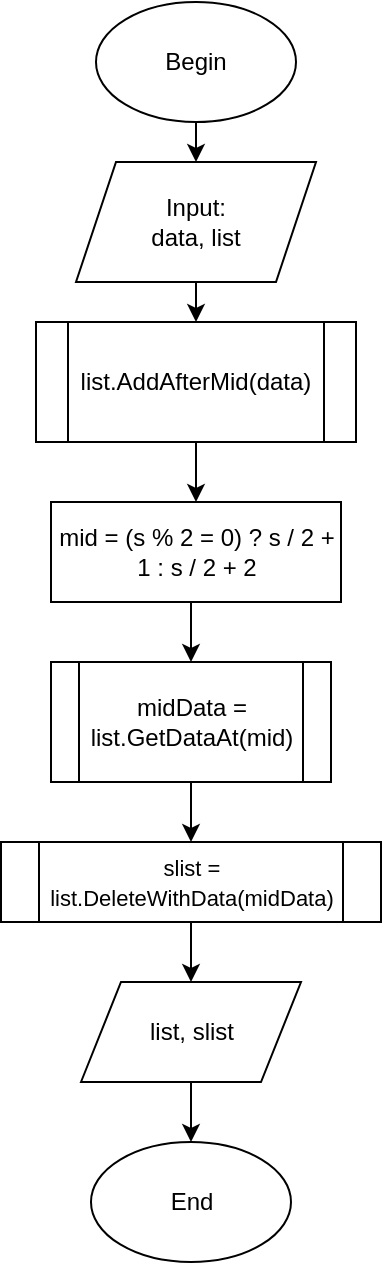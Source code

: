 <mxfile version="14.1.2" type="google" pages="3"><diagram id="O9nBha2JB4BSyRYy9WKx" name="Main"><mxGraphModel dx="1038" dy="548" grid="1" gridSize="10" guides="1" tooltips="1" connect="1" arrows="1" fold="1" page="1" pageScale="1" pageWidth="827" pageHeight="1169" math="0" shadow="0"><root><mxCell id="0"/><mxCell id="1" parent="0"/><mxCell id="jykpuYQzWmAUEqUhawBT-3" style="edgeStyle=orthogonalEdgeStyle;rounded=0;orthogonalLoop=1;jettySize=auto;html=1;exitX=0.5;exitY=1;exitDx=0;exitDy=0;entryX=0.5;entryY=0;entryDx=0;entryDy=0;" parent="1" source="jykpuYQzWmAUEqUhawBT-1" target="jykpuYQzWmAUEqUhawBT-2" edge="1"><mxGeometry relative="1" as="geometry"/></mxCell><mxCell id="jykpuYQzWmAUEqUhawBT-1" value="Begin" style="ellipse;whiteSpace=wrap;html=1;" parent="1" vertex="1"><mxGeometry x="350" y="20.0" width="100" height="60" as="geometry"/></mxCell><mxCell id="jykpuYQzWmAUEqUhawBT-6" style="edgeStyle=orthogonalEdgeStyle;rounded=0;orthogonalLoop=1;jettySize=auto;html=1;exitX=0.5;exitY=1;exitDx=0;exitDy=0;entryX=0.5;entryY=0;entryDx=0;entryDy=0;" parent="1" source="jykpuYQzWmAUEqUhawBT-2" target="jykpuYQzWmAUEqUhawBT-5" edge="1"><mxGeometry relative="1" as="geometry"/></mxCell><mxCell id="jykpuYQzWmAUEqUhawBT-2" value="Input:&lt;br&gt;data, list" style="shape=parallelogram;perimeter=parallelogramPerimeter;whiteSpace=wrap;html=1;fixedSize=1;" parent="1" vertex="1"><mxGeometry x="340" y="100" width="120" height="60" as="geometry"/></mxCell><mxCell id="zKaBg4tNaCte2Q3WxW2t-2" style="edgeStyle=orthogonalEdgeStyle;rounded=0;orthogonalLoop=1;jettySize=auto;html=1;exitX=0.5;exitY=1;exitDx=0;exitDy=0;entryX=0.5;entryY=0;entryDx=0;entryDy=0;" parent="1" source="jykpuYQzWmAUEqUhawBT-5" target="zKaBg4tNaCte2Q3WxW2t-1" edge="1"><mxGeometry relative="1" as="geometry"/></mxCell><mxCell id="jykpuYQzWmAUEqUhawBT-5" value="list.AddAfterMid(data)" style="shape=process;whiteSpace=wrap;html=1;backgroundOutline=1;" parent="1" vertex="1"><mxGeometry x="320" y="180" width="160" height="60" as="geometry"/></mxCell><mxCell id="zKaBg4tNaCte2Q3WxW2t-4" style="edgeStyle=orthogonalEdgeStyle;rounded=0;orthogonalLoop=1;jettySize=auto;html=1;exitX=0.5;exitY=1;exitDx=0;exitDy=0;entryX=0.5;entryY=0;entryDx=0;entryDy=0;" parent="1" source="zKaBg4tNaCte2Q3WxW2t-1" target="zKaBg4tNaCte2Q3WxW2t-5" edge="1"><mxGeometry relative="1" as="geometry"><mxPoint x="400" y="340" as="targetPoint"/></mxGeometry></mxCell><mxCell id="zKaBg4tNaCte2Q3WxW2t-1" value="mid = (s % 2 = 0) ? s / 2 + 1 : s / 2 + 2" style="rounded=0;whiteSpace=wrap;html=1;" parent="1" vertex="1"><mxGeometry x="327.5" y="270" width="145" height="50" as="geometry"/></mxCell><mxCell id="zKaBg4tNaCte2Q3WxW2t-8" style="edgeStyle=orthogonalEdgeStyle;rounded=0;orthogonalLoop=1;jettySize=auto;html=1;exitX=0.5;exitY=1;exitDx=0;exitDy=0;entryX=0.5;entryY=0;entryDx=0;entryDy=0;" parent="1" source="zKaBg4tNaCte2Q3WxW2t-5" target="zKaBg4tNaCte2Q3WxW2t-7" edge="1"><mxGeometry relative="1" as="geometry"/></mxCell><mxCell id="zKaBg4tNaCte2Q3WxW2t-5" value="midData = list.GetDataAt(mid)" style="shape=process;whiteSpace=wrap;html=1;backgroundOutline=1;" parent="1" vertex="1"><mxGeometry x="327.5" y="350" width="140" height="60" as="geometry"/></mxCell><mxCell id="1tjdXDBHjJBVwJYdfhtp-1" style="edgeStyle=orthogonalEdgeStyle;rounded=0;orthogonalLoop=1;jettySize=auto;html=1;exitX=0.5;exitY=1;exitDx=0;exitDy=0;" edge="1" parent="1" source="zKaBg4tNaCte2Q3WxW2t-7" target="zKaBg4tNaCte2Q3WxW2t-11"><mxGeometry relative="1" as="geometry"/></mxCell><mxCell id="zKaBg4tNaCte2Q3WxW2t-7" value="&lt;font style=&quot;font-size: 11px&quot;&gt;slist = list.DeleteWithData(midData)&lt;/font&gt;" style="shape=process;whiteSpace=wrap;html=1;backgroundOutline=1;" parent="1" vertex="1"><mxGeometry x="302.5" y="440" width="190" height="40" as="geometry"/></mxCell><mxCell id="zKaBg4tNaCte2Q3WxW2t-14" style="edgeStyle=orthogonalEdgeStyle;rounded=0;orthogonalLoop=1;jettySize=auto;html=1;exitX=0.5;exitY=1;exitDx=0;exitDy=0;entryX=0.5;entryY=0;entryDx=0;entryDy=0;" parent="1" source="zKaBg4tNaCte2Q3WxW2t-11" target="zKaBg4tNaCte2Q3WxW2t-13" edge="1"><mxGeometry relative="1" as="geometry"/></mxCell><mxCell id="zKaBg4tNaCte2Q3WxW2t-11" value="list, slist" style="shape=parallelogram;perimeter=parallelogramPerimeter;whiteSpace=wrap;html=1;fixedSize=1;" parent="1" vertex="1"><mxGeometry x="342.5" y="510" width="110" height="50" as="geometry"/></mxCell><mxCell id="zKaBg4tNaCte2Q3WxW2t-13" value="End" style="ellipse;whiteSpace=wrap;html=1;" parent="1" vertex="1"><mxGeometry x="347.5" y="590" width="100" height="60" as="geometry"/></mxCell></root></mxGraphModel></diagram><diagram id="aqb7jI0qVcSnLTjtO01O" name="DLList"><mxGraphModel dx="1038" dy="548" grid="1" gridSize="10" guides="1" tooltips="1" connect="1" arrows="0" fold="1" page="1" pageScale="1" pageWidth="827" pageHeight="1169" math="0" shadow="0"><root><mxCell id="cHuDAxPohSDtQ9AZ4eEI-0"/><mxCell id="cHuDAxPohSDtQ9AZ4eEI-1" parent="cHuDAxPohSDtQ9AZ4eEI-0"/><mxCell id="7G2FAwikSG7dHSrYL9y_-1" value="class DLNode&lt;br&gt;{&lt;br&gt;&amp;nbsp; DLNode *next;&lt;br&gt;&amp;nbsp; DLNode *prev;&lt;br&gt;&amp;nbsp; int data;&lt;br&gt;}" style="text;html=1;align=left;verticalAlign=middle;resizable=0;points=[];autosize=1;" parent="cHuDAxPohSDtQ9AZ4eEI-1" vertex="1"><mxGeometry x="4" y="165" width="100" height="90" as="geometry"/></mxCell><mxCell id="7G2FAwikSG7dHSrYL9y_-2" value="class DLList&lt;br&gt;{&lt;br&gt;&lt;div&gt;&amp;nbsp; DLNode *head;&lt;/div&gt;&lt;div&gt;&amp;nbsp; DLNode *tail;&lt;/div&gt;&lt;div&gt;&amp;nbsp; int size;&lt;/div&gt;&lt;div&gt;}&lt;/div&gt;" style="text;html=1;align=left;verticalAlign=middle;resizable=0;points=[];autosize=1;" parent="cHuDAxPohSDtQ9AZ4eEI-1" vertex="1"><mxGeometry x="4" y="290" width="100" height="90" as="geometry"/></mxCell><mxCell id="7G2FAwikSG7dHSrYL9y_-5" style="edgeStyle=orthogonalEdgeStyle;rounded=0;orthogonalLoop=1;jettySize=auto;html=1;exitX=0.5;exitY=1;exitDx=0;exitDy=0;" parent="cHuDAxPohSDtQ9AZ4eEI-1" source="7G2FAwikSG7dHSrYL9y_-3" target="7G2FAwikSG7dHSrYL9y_-4" edge="1"><mxGeometry relative="1" as="geometry"/></mxCell><mxCell id="7G2FAwikSG7dHSrYL9y_-3" value="Begin&lt;br&gt;AddFirst" style="ellipse;whiteSpace=wrap;html=1;" parent="cHuDAxPohSDtQ9AZ4eEI-1" vertex="1"><mxGeometry x="210" y="130" width="100" height="60" as="geometry"/></mxCell><mxCell id="ji3BDTa4uHy91GvTYCmY-1" style="edgeStyle=orthogonalEdgeStyle;rounded=0;orthogonalLoop=1;jettySize=auto;html=1;exitX=0.5;exitY=1;exitDx=0;exitDy=0;entryX=0.5;entryY=0;entryDx=0;entryDy=0;" parent="cHuDAxPohSDtQ9AZ4eEI-1" source="7G2FAwikSG7dHSrYL9y_-4" target="ji3BDTa4uHy91GvTYCmY-0" edge="1"><mxGeometry relative="1" as="geometry"/></mxCell><mxCell id="7G2FAwikSG7dHSrYL9y_-4" value="data" style="shape=parallelogram;perimeter=parallelogramPerimeter;whiteSpace=wrap;html=1;fixedSize=1;" parent="cHuDAxPohSDtQ9AZ4eEI-1" vertex="1"><mxGeometry x="200" y="210" width="120" height="60" as="geometry"/></mxCell><mxCell id="ji3BDTa4uHy91GvTYCmY-5" style="edgeStyle=orthogonalEdgeStyle;rounded=0;orthogonalLoop=1;jettySize=auto;html=1;exitX=0;exitY=0.5;exitDx=0;exitDy=0;entryX=0.5;entryY=0;entryDx=0;entryDy=0;" parent="cHuDAxPohSDtQ9AZ4eEI-1" source="ji3BDTa4uHy91GvTYCmY-0" target="ji3BDTa4uHy91GvTYCmY-2" edge="1"><mxGeometry relative="1" as="geometry"/></mxCell><mxCell id="ji3BDTa4uHy91GvTYCmY-12" style="edgeStyle=orthogonalEdgeStyle;rounded=0;orthogonalLoop=1;jettySize=auto;html=1;exitX=1;exitY=0.5;exitDx=0;exitDy=0;" parent="cHuDAxPohSDtQ9AZ4eEI-1" source="ji3BDTa4uHy91GvTYCmY-0" target="ji3BDTa4uHy91GvTYCmY-8" edge="1"><mxGeometry relative="1" as="geometry"/></mxCell><mxCell id="ji3BDTa4uHy91GvTYCmY-0" value="head = null" style="rhombus;whiteSpace=wrap;html=1;" parent="cHuDAxPohSDtQ9AZ4eEI-1" vertex="1"><mxGeometry x="220" y="290" width="80" height="80" as="geometry"/></mxCell><mxCell id="ji3BDTa4uHy91GvTYCmY-4" style="edgeStyle=orthogonalEdgeStyle;rounded=0;orthogonalLoop=1;jettySize=auto;html=1;exitX=0.5;exitY=1;exitDx=0;exitDy=0;entryX=0.5;entryY=0;entryDx=0;entryDy=0;" parent="cHuDAxPohSDtQ9AZ4eEI-1" source="ji3BDTa4uHy91GvTYCmY-2" target="ji3BDTa4uHy91GvTYCmY-3" edge="1"><mxGeometry relative="1" as="geometry"/></mxCell><mxCell id="ji3BDTa4uHy91GvTYCmY-2" value="head = new DLNode(data)" style="rounded=0;whiteSpace=wrap;html=1;" parent="cHuDAxPohSDtQ9AZ4eEI-1" vertex="1"><mxGeometry x="130" y="390" width="97" height="40" as="geometry"/></mxCell><mxCell id="ji3BDTa4uHy91GvTYCmY-15" style="edgeStyle=orthogonalEdgeStyle;rounded=0;orthogonalLoop=1;jettySize=auto;html=1;exitX=0.5;exitY=1;exitDx=0;exitDy=0;entryX=0.5;entryY=0;entryDx=0;entryDy=0;" parent="cHuDAxPohSDtQ9AZ4eEI-1" source="ji3BDTa4uHy91GvTYCmY-3" target="ji3BDTa4uHy91GvTYCmY-14" edge="1"><mxGeometry relative="1" as="geometry"/></mxCell><mxCell id="ji3BDTa4uHy91GvTYCmY-3" value="tail = head&lt;br&gt;head.next = tail&lt;br&gt;head.prev = tail&lt;br&gt;tail.next = head&lt;br&gt;tail.prev = head" style="rounded=0;whiteSpace=wrap;html=1;" parent="cHuDAxPohSDtQ9AZ4eEI-1" vertex="1"><mxGeometry x="130" y="450" width="100" height="90" as="geometry"/></mxCell><mxCell id="ji3BDTa4uHy91GvTYCmY-6" value="T" style="text;html=1;align=center;verticalAlign=middle;resizable=0;points=[];autosize=1;" parent="cHuDAxPohSDtQ9AZ4eEI-1" vertex="1"><mxGeometry x="200" y="310" width="20" height="20" as="geometry"/></mxCell><mxCell id="ji3BDTa4uHy91GvTYCmY-18" style="edgeStyle=orthogonalEdgeStyle;rounded=0;orthogonalLoop=1;jettySize=auto;html=1;exitX=0.5;exitY=1;exitDx=0;exitDy=0;entryX=0.5;entryY=0;entryDx=0;entryDy=0;" parent="cHuDAxPohSDtQ9AZ4eEI-1" source="ji3BDTa4uHy91GvTYCmY-7" target="ji3BDTa4uHy91GvTYCmY-16" edge="1"><mxGeometry relative="1" as="geometry"/></mxCell><mxCell id="ji3BDTa4uHy91GvTYCmY-7" value="&lt;div style=&quot;line-height: 120%&quot;&gt;&lt;div&gt;&lt;span style=&quot;background-color: rgb(255 , 255 , 255)&quot;&gt;node.next&amp;nbsp;=&amp;nbsp;head&lt;/span&gt;&lt;/div&gt;&lt;div&gt;&lt;span style=&quot;background-color: rgb(255 , 255 , 255)&quot;&gt;node.prev&amp;nbsp;=&amp;nbsp;tail&lt;/span&gt;&lt;/div&gt;&lt;div&gt;&lt;span style=&quot;background-color: rgb(255 , 255 , 255)&quot;&gt;tail.next&amp;nbsp;=&amp;nbsp;node&lt;/span&gt;&lt;/div&gt;&lt;div&gt;&lt;span style=&quot;background-color: rgb(255 , 255 , 255)&quot;&gt;head.prev&amp;nbsp;=&amp;nbsp;node&lt;/span&gt;&lt;/div&gt;&lt;div&gt;&lt;span style=&quot;background-color: rgb(255 , 255 , 255)&quot;&gt;head = node&lt;/span&gt;&lt;/div&gt;&lt;/div&gt;" style="rounded=0;whiteSpace=wrap;html=1;align=center;" parent="cHuDAxPohSDtQ9AZ4eEI-1" vertex="1"><mxGeometry x="284.25" y="455" width="108.5" height="85" as="geometry"/></mxCell><mxCell id="ji3BDTa4uHy91GvTYCmY-10" style="edgeStyle=orthogonalEdgeStyle;rounded=0;orthogonalLoop=1;jettySize=auto;html=1;exitX=0.5;exitY=1;exitDx=0;exitDy=0;entryX=0.5;entryY=0;entryDx=0;entryDy=0;" parent="cHuDAxPohSDtQ9AZ4eEI-1" source="ji3BDTa4uHy91GvTYCmY-8" target="ji3BDTa4uHy91GvTYCmY-7" edge="1"><mxGeometry relative="1" as="geometry"/></mxCell><mxCell id="ji3BDTa4uHy91GvTYCmY-8" value="node = new DLNode(data)" style="rounded=0;whiteSpace=wrap;html=1;" parent="cHuDAxPohSDtQ9AZ4eEI-1" vertex="1"><mxGeometry x="290" y="390" width="97" height="40" as="geometry"/></mxCell><mxCell id="ji3BDTa4uHy91GvTYCmY-11" value="F" style="text;html=1;align=center;verticalAlign=middle;resizable=0;points=[];autosize=1;" parent="cHuDAxPohSDtQ9AZ4eEI-1" vertex="1"><mxGeometry x="300" y="310" width="20" height="20" as="geometry"/></mxCell><mxCell id="ji3BDTa4uHy91GvTYCmY-21" style="edgeStyle=orthogonalEdgeStyle;rounded=0;orthogonalLoop=1;jettySize=auto;html=1;exitX=0.5;exitY=1;exitDx=0;exitDy=0;" parent="cHuDAxPohSDtQ9AZ4eEI-1" source="ji3BDTa4uHy91GvTYCmY-14" target="ji3BDTa4uHy91GvTYCmY-19" edge="1"><mxGeometry relative="1" as="geometry"/></mxCell><mxCell id="ji3BDTa4uHy91GvTYCmY-14" value="size = 1" style="rounded=0;whiteSpace=wrap;html=1;" parent="cHuDAxPohSDtQ9AZ4eEI-1" vertex="1"><mxGeometry x="130" y="555" width="100" height="35" as="geometry"/></mxCell><mxCell id="ji3BDTa4uHy91GvTYCmY-20" style="edgeStyle=orthogonalEdgeStyle;rounded=0;orthogonalLoop=1;jettySize=auto;html=1;exitX=0.5;exitY=1;exitDx=0;exitDy=0;entryX=0.5;entryY=0;entryDx=0;entryDy=0;" parent="cHuDAxPohSDtQ9AZ4eEI-1" source="ji3BDTa4uHy91GvTYCmY-16" target="ji3BDTa4uHy91GvTYCmY-19" edge="1"><mxGeometry relative="1" as="geometry"/></mxCell><mxCell id="ji3BDTa4uHy91GvTYCmY-16" value="size += 1" style="rounded=0;whiteSpace=wrap;html=1;" parent="cHuDAxPohSDtQ9AZ4eEI-1" vertex="1"><mxGeometry x="284.25" y="555" width="106" height="35" as="geometry"/></mxCell><mxCell id="ji3BDTa4uHy91GvTYCmY-19" value="End&lt;br&gt;AddFirst" style="ellipse;whiteSpace=wrap;html=1;" parent="cHuDAxPohSDtQ9AZ4eEI-1" vertex="1"><mxGeometry x="210" y="650" width="100" height="60" as="geometry"/></mxCell><mxCell id="ji3BDTa4uHy91GvTYCmY-24" style="edgeStyle=orthogonalEdgeStyle;rounded=0;orthogonalLoop=1;jettySize=auto;html=1;exitX=0.5;exitY=1;exitDx=0;exitDy=0;entryX=0.5;entryY=0;entryDx=0;entryDy=0;" parent="cHuDAxPohSDtQ9AZ4eEI-1" source="ji3BDTa4uHy91GvTYCmY-22" target="ji3BDTa4uHy91GvTYCmY-23" edge="1"><mxGeometry relative="1" as="geometry"/></mxCell><mxCell id="ji3BDTa4uHy91GvTYCmY-22" value="Begin&lt;br&gt;AddLast" style="ellipse;whiteSpace=wrap;html=1;" parent="cHuDAxPohSDtQ9AZ4eEI-1" vertex="1"><mxGeometry x="520" y="130.0" width="100" height="60" as="geometry"/></mxCell><mxCell id="ji3BDTa4uHy91GvTYCmY-26" style="edgeStyle=orthogonalEdgeStyle;rounded=0;orthogonalLoop=1;jettySize=auto;html=1;exitX=0.5;exitY=1;exitDx=0;exitDy=0;" parent="cHuDAxPohSDtQ9AZ4eEI-1" source="ji3BDTa4uHy91GvTYCmY-23" target="ji3BDTa4uHy91GvTYCmY-25" edge="1"><mxGeometry relative="1" as="geometry"/></mxCell><mxCell id="ji3BDTa4uHy91GvTYCmY-23" value="data" style="shape=parallelogram;perimeter=parallelogramPerimeter;whiteSpace=wrap;html=1;fixedSize=1;" parent="cHuDAxPohSDtQ9AZ4eEI-1" vertex="1"><mxGeometry x="510" y="210" width="120" height="60" as="geometry"/></mxCell><mxCell id="ji3BDTa4uHy91GvTYCmY-28" style="edgeStyle=orthogonalEdgeStyle;rounded=0;orthogonalLoop=1;jettySize=auto;html=1;exitX=0.5;exitY=1;exitDx=0;exitDy=0;entryX=0.5;entryY=0;entryDx=0;entryDy=0;" parent="cHuDAxPohSDtQ9AZ4eEI-1" source="ji3BDTa4uHy91GvTYCmY-25" target="ji3BDTa4uHy91GvTYCmY-27" edge="1"><mxGeometry relative="1" as="geometry"/></mxCell><mxCell id="ji3BDTa4uHy91GvTYCmY-25" value="node = new DLNode(data)" style="rounded=0;whiteSpace=wrap;html=1;" parent="cHuDAxPohSDtQ9AZ4eEI-1" vertex="1"><mxGeometry x="510" y="290" width="120" height="60" as="geometry"/></mxCell><mxCell id="ji3BDTa4uHy91GvTYCmY-30" style="edgeStyle=orthogonalEdgeStyle;rounded=0;orthogonalLoop=1;jettySize=auto;html=1;exitX=0;exitY=0.5;exitDx=0;exitDy=0;entryX=0.5;entryY=0;entryDx=0;entryDy=0;" parent="cHuDAxPohSDtQ9AZ4eEI-1" source="ji3BDTa4uHy91GvTYCmY-27" target="ji3BDTa4uHy91GvTYCmY-29" edge="1"><mxGeometry relative="1" as="geometry"/></mxCell><mxCell id="ji3BDTa4uHy91GvTYCmY-33" style="edgeStyle=orthogonalEdgeStyle;rounded=0;orthogonalLoop=1;jettySize=auto;html=1;exitX=1;exitY=0.5;exitDx=0;exitDy=0;" parent="cHuDAxPohSDtQ9AZ4eEI-1" source="ji3BDTa4uHy91GvTYCmY-27" target="ji3BDTa4uHy91GvTYCmY-32" edge="1"><mxGeometry relative="1" as="geometry"/></mxCell><mxCell id="ji3BDTa4uHy91GvTYCmY-27" value="head = null" style="rhombus;whiteSpace=wrap;html=1;" parent="cHuDAxPohSDtQ9AZ4eEI-1" vertex="1"><mxGeometry x="530" y="375" width="80" height="80" as="geometry"/></mxCell><mxCell id="ji3BDTa4uHy91GvTYCmY-38" style="edgeStyle=orthogonalEdgeStyle;rounded=0;orthogonalLoop=1;jettySize=auto;html=1;exitX=0.5;exitY=1;exitDx=0;exitDy=0;entryX=0.5;entryY=0;entryDx=0;entryDy=0;" parent="cHuDAxPohSDtQ9AZ4eEI-1" source="ji3BDTa4uHy91GvTYCmY-29" target="ji3BDTa4uHy91GvTYCmY-36" edge="1"><mxGeometry relative="1" as="geometry"><Array as="points"><mxPoint x="490" y="620"/><mxPoint x="570" y="620"/></Array></mxGeometry></mxCell><mxCell id="ji3BDTa4uHy91GvTYCmY-29" value="AddFirst(data)" style="shape=process;whiteSpace=wrap;html=1;backgroundOutline=1;" parent="cHuDAxPohSDtQ9AZ4eEI-1" vertex="1"><mxGeometry x="430" y="455" width="120" height="60" as="geometry"/></mxCell><mxCell id="ji3BDTa4uHy91GvTYCmY-31" value="T" style="text;html=1;align=center;verticalAlign=middle;resizable=0;points=[];autosize=1;" parent="cHuDAxPohSDtQ9AZ4eEI-1" vertex="1"><mxGeometry x="510" y="390" width="20" height="20" as="geometry"/></mxCell><mxCell id="ji3BDTa4uHy91GvTYCmY-35" style="edgeStyle=orthogonalEdgeStyle;rounded=0;orthogonalLoop=1;jettySize=auto;html=1;exitX=0.5;exitY=1;exitDx=0;exitDy=0;entryX=0.5;entryY=0;entryDx=0;entryDy=0;" parent="cHuDAxPohSDtQ9AZ4eEI-1" source="ji3BDTa4uHy91GvTYCmY-32" target="ji3BDTa4uHy91GvTYCmY-34" edge="1"><mxGeometry relative="1" as="geometry"/></mxCell><mxCell id="ji3BDTa4uHy91GvTYCmY-32" value="node.next = head&lt;br&gt;node.prev = tail&lt;br&gt;head.prev = node&lt;br&gt;tail.next = node&lt;br&gt;tail = node" style="rounded=0;whiteSpace=wrap;html=1;" parent="cHuDAxPohSDtQ9AZ4eEI-1" vertex="1"><mxGeometry x="610" y="465" width="120" height="85" as="geometry"/></mxCell><mxCell id="ji3BDTa4uHy91GvTYCmY-37" style="edgeStyle=orthogonalEdgeStyle;rounded=0;orthogonalLoop=1;jettySize=auto;html=1;exitX=0.5;exitY=1;exitDx=0;exitDy=0;entryX=0.5;entryY=0;entryDx=0;entryDy=0;" parent="cHuDAxPohSDtQ9AZ4eEI-1" source="ji3BDTa4uHy91GvTYCmY-34" target="ji3BDTa4uHy91GvTYCmY-36" edge="1"><mxGeometry relative="1" as="geometry"><Array as="points"><mxPoint x="670" y="620"/><mxPoint x="570" y="620"/></Array></mxGeometry></mxCell><mxCell id="ji3BDTa4uHy91GvTYCmY-34" value="size += 1" style="rounded=0;whiteSpace=wrap;html=1;" parent="cHuDAxPohSDtQ9AZ4eEI-1" vertex="1"><mxGeometry x="617" y="567" width="106" height="35" as="geometry"/></mxCell><mxCell id="ji3BDTa4uHy91GvTYCmY-36" value="End&lt;br&gt;AddLast" style="ellipse;whiteSpace=wrap;html=1;" parent="cHuDAxPohSDtQ9AZ4eEI-1" vertex="1"><mxGeometry x="520" y="640" width="100" height="60" as="geometry"/></mxCell><mxCell id="ji3BDTa4uHy91GvTYCmY-39" value="F" style="text;html=1;align=center;verticalAlign=middle;resizable=0;points=[];autosize=1;" parent="cHuDAxPohSDtQ9AZ4eEI-1" vertex="1"><mxGeometry x="610" y="390" width="20" height="20" as="geometry"/></mxCell><mxCell id="ji3BDTa4uHy91GvTYCmY-42" style="edgeStyle=orthogonalEdgeStyle;rounded=0;orthogonalLoop=1;jettySize=auto;html=1;exitX=0.5;exitY=1;exitDx=0;exitDy=0;entryX=0.5;entryY=0;entryDx=0;entryDy=0;" parent="cHuDAxPohSDtQ9AZ4eEI-1" source="ji3BDTa4uHy91GvTYCmY-40" target="ji3BDTa4uHy91GvTYCmY-41" edge="1"><mxGeometry relative="1" as="geometry"/></mxCell><mxCell id="ji3BDTa4uHy91GvTYCmY-40" value="Begin&lt;br&gt;AddAtPosition" style="ellipse;whiteSpace=wrap;html=1;" parent="cHuDAxPohSDtQ9AZ4eEI-1" vertex="1"><mxGeometry x="850" y="130.0" width="100" height="60" as="geometry"/></mxCell><mxCell id="ji3BDTa4uHy91GvTYCmY-44" style="edgeStyle=orthogonalEdgeStyle;rounded=0;orthogonalLoop=1;jettySize=auto;html=1;exitX=0.5;exitY=1;exitDx=0;exitDy=0;" parent="cHuDAxPohSDtQ9AZ4eEI-1" source="ji3BDTa4uHy91GvTYCmY-41" target="ji3BDTa4uHy91GvTYCmY-43" edge="1"><mxGeometry relative="1" as="geometry"/></mxCell><mxCell id="ji3BDTa4uHy91GvTYCmY-41" value="data, pos" style="shape=parallelogram;perimeter=parallelogramPerimeter;whiteSpace=wrap;html=1;fixedSize=1;" parent="cHuDAxPohSDtQ9AZ4eEI-1" vertex="1"><mxGeometry x="840" y="210" width="120" height="60" as="geometry"/></mxCell><mxCell id="ji3BDTa4uHy91GvTYCmY-50" style="edgeStyle=orthogonalEdgeStyle;rounded=0;orthogonalLoop=1;jettySize=auto;html=1;exitX=1;exitY=0.5;exitDx=0;exitDy=0;entryX=0.5;entryY=0;entryDx=0;entryDy=0;" parent="cHuDAxPohSDtQ9AZ4eEI-1" source="ji3BDTa4uHy91GvTYCmY-43" target="ji3BDTa4uHy91GvTYCmY-45" edge="1"><mxGeometry relative="1" as="geometry"/></mxCell><mxCell id="ji3BDTa4uHy91GvTYCmY-78" style="edgeStyle=orthogonalEdgeStyle;rounded=0;orthogonalLoop=1;jettySize=auto;html=1;exitX=0;exitY=0.5;exitDx=0;exitDy=0;entryX=0.5;entryY=0;entryDx=0;entryDy=0;" parent="cHuDAxPohSDtQ9AZ4eEI-1" source="ji3BDTa4uHy91GvTYCmY-43" target="ji3BDTa4uHy91GvTYCmY-74" edge="1"><mxGeometry relative="1" as="geometry"><Array as="points"><mxPoint x="760" y="350"/><mxPoint x="760" y="980"/><mxPoint x="856" y="980"/></Array></mxGeometry></mxCell><mxCell id="ji3BDTa4uHy91GvTYCmY-43" value="&lt;font style=&quot;font-size: 10px ; line-height: 120%&quot;&gt;&lt;span&gt;pos &amp;gt;= 1 &lt;/span&gt;&lt;font style=&quot;font-size: 10px&quot;&gt;AND&lt;/font&gt;&lt;br&gt;&lt;span&gt;pos &amp;lt;= size + 1&lt;/span&gt;&lt;/font&gt;" style="rhombus;whiteSpace=wrap;html=1;" parent="cHuDAxPohSDtQ9AZ4eEI-1" vertex="1"><mxGeometry x="850" y="300" width="100" height="100" as="geometry"/></mxCell><mxCell id="ji3BDTa4uHy91GvTYCmY-48" style="edgeStyle=orthogonalEdgeStyle;rounded=0;orthogonalLoop=1;jettySize=auto;html=1;exitX=1;exitY=0.5;exitDx=0;exitDy=0;entryX=0.5;entryY=0;entryDx=0;entryDy=0;" parent="cHuDAxPohSDtQ9AZ4eEI-1" source="ji3BDTa4uHy91GvTYCmY-45" target="ji3BDTa4uHy91GvTYCmY-47" edge="1"><mxGeometry relative="1" as="geometry"/></mxCell><mxCell id="ji3BDTa4uHy91GvTYCmY-53" style="edgeStyle=orthogonalEdgeStyle;rounded=0;orthogonalLoop=1;jettySize=auto;html=1;exitX=0;exitY=0.5;exitDx=0;exitDy=0;" parent="cHuDAxPohSDtQ9AZ4eEI-1" source="ji3BDTa4uHy91GvTYCmY-45" target="ji3BDTa4uHy91GvTYCmY-52" edge="1"><mxGeometry relative="1" as="geometry"/></mxCell><mxCell id="ji3BDTa4uHy91GvTYCmY-45" value="pos = 1" style="rhombus;whiteSpace=wrap;html=1;" parent="cHuDAxPohSDtQ9AZ4eEI-1" vertex="1"><mxGeometry x="971" y="420" width="80" height="80" as="geometry"/></mxCell><mxCell id="ji3BDTa4uHy91GvTYCmY-77" style="edgeStyle=orthogonalEdgeStyle;rounded=0;orthogonalLoop=1;jettySize=auto;html=1;exitX=0.5;exitY=1;exitDx=0;exitDy=0;entryX=0.5;entryY=0;entryDx=0;entryDy=0;" parent="cHuDAxPohSDtQ9AZ4eEI-1" source="ji3BDTa4uHy91GvTYCmY-47" target="ji3BDTa4uHy91GvTYCmY-74" edge="1"><mxGeometry relative="1" as="geometry"><Array as="points"><mxPoint x="1111" y="980"/><mxPoint x="856" y="980"/></Array></mxGeometry></mxCell><mxCell id="ji3BDTa4uHy91GvTYCmY-47" value="AddFirst(data)" style="shape=process;whiteSpace=wrap;html=1;backgroundOutline=1;" parent="cHuDAxPohSDtQ9AZ4eEI-1" vertex="1"><mxGeometry x="1051" y="489" width="120" height="32" as="geometry"/></mxCell><mxCell id="ji3BDTa4uHy91GvTYCmY-49" value="T" style="text;html=1;align=center;verticalAlign=middle;resizable=0;points=[];autosize=1;" parent="cHuDAxPohSDtQ9AZ4eEI-1" vertex="1"><mxGeometry x="1051" y="440" width="20" height="20" as="geometry"/></mxCell><mxCell id="ji3BDTa4uHy91GvTYCmY-51" value="T" style="text;html=1;align=center;verticalAlign=middle;resizable=0;points=[];autosize=1;" parent="cHuDAxPohSDtQ9AZ4eEI-1" vertex="1"><mxGeometry x="950" y="330" width="20" height="20" as="geometry"/></mxCell><mxCell id="ji3BDTa4uHy91GvTYCmY-55" style="edgeStyle=orthogonalEdgeStyle;rounded=0;orthogonalLoop=1;jettySize=auto;html=1;exitX=1;exitY=0.5;exitDx=0;exitDy=0;" parent="cHuDAxPohSDtQ9AZ4eEI-1" source="ji3BDTa4uHy91GvTYCmY-52" target="ji3BDTa4uHy91GvTYCmY-54" edge="1"><mxGeometry relative="1" as="geometry"/></mxCell><mxCell id="ji3BDTa4uHy91GvTYCmY-59" style="edgeStyle=orthogonalEdgeStyle;rounded=0;orthogonalLoop=1;jettySize=auto;html=1;exitX=0;exitY=0.5;exitDx=0;exitDy=0;entryX=0.5;entryY=0;entryDx=0;entryDy=0;" parent="cHuDAxPohSDtQ9AZ4eEI-1" source="ji3BDTa4uHy91GvTYCmY-52" target="ji3BDTa4uHy91GvTYCmY-58" edge="1"><mxGeometry relative="1" as="geometry"/></mxCell><mxCell id="ji3BDTa4uHy91GvTYCmY-52" value="&lt;font style=&quot;font-size: 11px&quot;&gt;pos = size + 1&lt;/font&gt;" style="rhombus;whiteSpace=wrap;html=1;" parent="cHuDAxPohSDtQ9AZ4eEI-1" vertex="1"><mxGeometry x="891" y="515" width="80" height="80" as="geometry"/></mxCell><mxCell id="ji3BDTa4uHy91GvTYCmY-75" style="edgeStyle=orthogonalEdgeStyle;rounded=0;orthogonalLoop=1;jettySize=auto;html=1;exitX=0.5;exitY=1;exitDx=0;exitDy=0;entryX=0.5;entryY=0;entryDx=0;entryDy=0;" parent="cHuDAxPohSDtQ9AZ4eEI-1" source="ji3BDTa4uHy91GvTYCmY-54" target="ji3BDTa4uHy91GvTYCmY-74" edge="1"><mxGeometry relative="1" as="geometry"><Array as="points"><mxPoint x="1022" y="980"/><mxPoint x="856" y="980"/></Array></mxGeometry></mxCell><mxCell id="ji3BDTa4uHy91GvTYCmY-54" value="AddLast(data)" style="shape=process;whiteSpace=wrap;html=1;backgroundOutline=1;" parent="cHuDAxPohSDtQ9AZ4eEI-1" vertex="1"><mxGeometry x="971" y="595" width="101" height="35" as="geometry"/></mxCell><mxCell id="ji3BDTa4uHy91GvTYCmY-56" value="F" style="text;html=1;align=center;verticalAlign=middle;resizable=0;points=[];autosize=1;" parent="cHuDAxPohSDtQ9AZ4eEI-1" vertex="1"><mxGeometry x="950" y="440" width="20" height="20" as="geometry"/></mxCell><mxCell id="ji3BDTa4uHy91GvTYCmY-57" value="T" style="text;html=1;align=center;verticalAlign=middle;resizable=0;points=[];autosize=1;" parent="cHuDAxPohSDtQ9AZ4eEI-1" vertex="1"><mxGeometry x="971" y="530" width="20" height="20" as="geometry"/></mxCell><mxCell id="ji3BDTa4uHy91GvTYCmY-62" style="edgeStyle=orthogonalEdgeStyle;rounded=0;orthogonalLoop=1;jettySize=auto;html=1;exitX=0.5;exitY=1;exitDx=0;exitDy=0;entryX=0.5;entryY=0;entryDx=0;entryDy=0;" parent="cHuDAxPohSDtQ9AZ4eEI-1" source="ji3BDTa4uHy91GvTYCmY-58" target="ji3BDTa4uHy91GvTYCmY-61" edge="1"><mxGeometry relative="1" as="geometry"/></mxCell><mxCell id="ji3BDTa4uHy91GvTYCmY-58" value="current = head&lt;br&gt;node = new DLNode(data)" style="rounded=0;whiteSpace=wrap;html=1;" parent="cHuDAxPohSDtQ9AZ4eEI-1" vertex="1"><mxGeometry x="800" y="595" width="110" height="45" as="geometry"/></mxCell><mxCell id="ji3BDTa4uHy91GvTYCmY-60" value="F" style="text;html=1;align=center;verticalAlign=middle;resizable=0;points=[];autosize=1;" parent="cHuDAxPohSDtQ9AZ4eEI-1" vertex="1"><mxGeometry x="870" y="530" width="20" height="20" as="geometry"/></mxCell><mxCell id="ji3BDTa4uHy91GvTYCmY-64" style="edgeStyle=orthogonalEdgeStyle;rounded=0;orthogonalLoop=1;jettySize=auto;html=1;exitX=0.5;exitY=1;exitDx=0;exitDy=0;entryX=0.5;entryY=0;entryDx=0;entryDy=0;" parent="cHuDAxPohSDtQ9AZ4eEI-1" source="ji3BDTa4uHy91GvTYCmY-61" target="ji3BDTa4uHy91GvTYCmY-63" edge="1"><mxGeometry relative="1" as="geometry"/></mxCell><mxCell id="ji3BDTa4uHy91GvTYCmY-70" style="edgeStyle=orthogonalEdgeStyle;rounded=0;orthogonalLoop=1;jettySize=auto;html=1;exitX=1;exitY=0.5;exitDx=0;exitDy=0;entryX=0.5;entryY=0;entryDx=0;entryDy=0;" parent="cHuDAxPohSDtQ9AZ4eEI-1" source="ji3BDTa4uHy91GvTYCmY-61" target="ji3BDTa4uHy91GvTYCmY-67" edge="1"><mxGeometry relative="1" as="geometry"><Array as="points"><mxPoint x="935" y="685"/><mxPoint x="935" y="800"/><mxPoint x="855" y="800"/></Array></mxGeometry></mxCell><mxCell id="ji3BDTa4uHy91GvTYCmY-61" value="i = 1; i &amp;lt; pos; i += 1" style="shape=hexagon;perimeter=hexagonPerimeter2;whiteSpace=wrap;html=1;fixedSize=1;" parent="cHuDAxPohSDtQ9AZ4eEI-1" vertex="1"><mxGeometry x="795" y="660" width="120" height="50" as="geometry"/></mxCell><mxCell id="ji3BDTa4uHy91GvTYCmY-66" style="edgeStyle=orthogonalEdgeStyle;rounded=0;orthogonalLoop=1;jettySize=auto;html=1;exitX=0.5;exitY=1;exitDx=0;exitDy=0;entryX=0;entryY=0.5;entryDx=0;entryDy=0;" parent="cHuDAxPohSDtQ9AZ4eEI-1" source="ji3BDTa4uHy91GvTYCmY-63" target="ji3BDTa4uHy91GvTYCmY-61" edge="1"><mxGeometry relative="1" as="geometry"/></mxCell><mxCell id="ji3BDTa4uHy91GvTYCmY-63" value="current = current.next" style="rounded=0;whiteSpace=wrap;html=1;" parent="cHuDAxPohSDtQ9AZ4eEI-1" vertex="1"><mxGeometry x="800" y="730" width="110" height="30" as="geometry"/></mxCell><mxCell id="ji3BDTa4uHy91GvTYCmY-65" value="T" style="text;html=1;align=center;verticalAlign=middle;resizable=0;points=[];autosize=1;" parent="cHuDAxPohSDtQ9AZ4eEI-1" vertex="1"><mxGeometry x="860" y="710" width="20" height="20" as="geometry"/></mxCell><mxCell id="ji3BDTa4uHy91GvTYCmY-72" style="edgeStyle=orthogonalEdgeStyle;rounded=0;orthogonalLoop=1;jettySize=auto;html=1;exitX=0.5;exitY=1;exitDx=0;exitDy=0;entryX=0.5;entryY=0;entryDx=0;entryDy=0;" parent="cHuDAxPohSDtQ9AZ4eEI-1" source="ji3BDTa4uHy91GvTYCmY-67" target="ji3BDTa4uHy91GvTYCmY-71" edge="1"><mxGeometry relative="1" as="geometry"/></mxCell><mxCell id="ji3BDTa4uHy91GvTYCmY-67" value="node.next = current&lt;br&gt;node.prev = current.prev&lt;br&gt;current.prev.next = node&lt;br&gt;current.prev = node" style="rounded=0;whiteSpace=wrap;html=1;" parent="cHuDAxPohSDtQ9AZ4eEI-1" vertex="1"><mxGeometry x="777.5" y="840" width="155" height="60" as="geometry"/></mxCell><mxCell id="ji3BDTa4uHy91GvTYCmY-69" value="F" style="text;html=1;align=center;verticalAlign=middle;resizable=0;points=[];autosize=1;" parent="cHuDAxPohSDtQ9AZ4eEI-1" vertex="1"><mxGeometry x="910" y="660" width="20" height="20" as="geometry"/></mxCell><mxCell id="ji3BDTa4uHy91GvTYCmY-76" style="edgeStyle=orthogonalEdgeStyle;rounded=0;orthogonalLoop=1;jettySize=auto;html=1;exitX=0.5;exitY=1;exitDx=0;exitDy=0;entryX=0.5;entryY=0;entryDx=0;entryDy=0;" parent="cHuDAxPohSDtQ9AZ4eEI-1" source="ji3BDTa4uHy91GvTYCmY-71" target="ji3BDTa4uHy91GvTYCmY-74" edge="1"><mxGeometry relative="1" as="geometry"/></mxCell><mxCell id="ji3BDTa4uHy91GvTYCmY-71" value="size += 1" style="rounded=0;whiteSpace=wrap;html=1;" parent="cHuDAxPohSDtQ9AZ4eEI-1" vertex="1"><mxGeometry x="780" y="920" width="152.5" height="40" as="geometry"/></mxCell><mxCell id="ji3BDTa4uHy91GvTYCmY-74" value="End&lt;br&gt;AddAtPos" style="ellipse;whiteSpace=wrap;html=1;" parent="cHuDAxPohSDtQ9AZ4eEI-1" vertex="1"><mxGeometry x="806.25" y="1000" width="100" height="60" as="geometry"/></mxCell><mxCell id="ji3BDTa4uHy91GvTYCmY-79" value="F" style="text;html=1;align=center;verticalAlign=middle;resizable=0;points=[];autosize=1;" parent="cHuDAxPohSDtQ9AZ4eEI-1" vertex="1"><mxGeometry x="830" y="330" width="20" height="20" as="geometry"/></mxCell><mxCell id="ji3BDTa4uHy91GvTYCmY-82" style="edgeStyle=orthogonalEdgeStyle;rounded=0;orthogonalLoop=1;jettySize=auto;html=1;exitX=0.5;exitY=1;exitDx=0;exitDy=0;entryX=0.5;entryY=0;entryDx=0;entryDy=0;" parent="cHuDAxPohSDtQ9AZ4eEI-1" source="ji3BDTa4uHy91GvTYCmY-80" target="ji3BDTa4uHy91GvTYCmY-81" edge="1"><mxGeometry relative="1" as="geometry"/></mxCell><mxCell id="ji3BDTa4uHy91GvTYCmY-80" value="Begin&lt;br&gt;DeleteFirst" style="ellipse;whiteSpace=wrap;html=1;" parent="cHuDAxPohSDtQ9AZ4eEI-1" vertex="1"><mxGeometry x="1230" y="130.0" width="100" height="60" as="geometry"/></mxCell><mxCell id="ji3BDTa4uHy91GvTYCmY-85" style="edgeStyle=orthogonalEdgeStyle;rounded=0;orthogonalLoop=1;jettySize=auto;html=1;exitX=1;exitY=0.5;exitDx=0;exitDy=0;entryX=0.5;entryY=0;entryDx=0;entryDy=0;" parent="cHuDAxPohSDtQ9AZ4eEI-1" source="ji3BDTa4uHy91GvTYCmY-81" target="ji3BDTa4uHy91GvTYCmY-83" edge="1"><mxGeometry relative="1" as="geometry"/></mxCell><mxCell id="ji3BDTa4uHy91GvTYCmY-98" style="edgeStyle=orthogonalEdgeStyle;rounded=0;orthogonalLoop=1;jettySize=auto;html=1;exitX=0;exitY=0.5;exitDx=0;exitDy=0;entryX=0.5;entryY=0;entryDx=0;entryDy=0;" parent="cHuDAxPohSDtQ9AZ4eEI-1" source="ji3BDTa4uHy91GvTYCmY-81" target="ji3BDTa4uHy91GvTYCmY-95" edge="1"><mxGeometry relative="1" as="geometry"><Array as="points"><mxPoint x="1220" y="250"/><mxPoint x="1220" y="520"/><mxPoint x="1280" y="520"/></Array></mxGeometry></mxCell><mxCell id="ji3BDTa4uHy91GvTYCmY-81" value="head = null" style="rhombus;whiteSpace=wrap;html=1;" parent="cHuDAxPohSDtQ9AZ4eEI-1" vertex="1"><mxGeometry x="1240" y="210" width="80" height="80" as="geometry"/></mxCell><mxCell id="ji3BDTa4uHy91GvTYCmY-88" style="edgeStyle=orthogonalEdgeStyle;rounded=0;orthogonalLoop=1;jettySize=auto;html=1;exitX=0.5;exitY=1;exitDx=0;exitDy=0;entryX=0.5;entryY=0;entryDx=0;entryDy=0;" parent="cHuDAxPohSDtQ9AZ4eEI-1" source="ji3BDTa4uHy91GvTYCmY-83" target="ji3BDTa4uHy91GvTYCmY-87" edge="1"><mxGeometry relative="1" as="geometry"/></mxCell><mxCell id="ji3BDTa4uHy91GvTYCmY-83" value="size -= 1" style="rounded=0;whiteSpace=wrap;html=1;" parent="cHuDAxPohSDtQ9AZ4eEI-1" vertex="1"><mxGeometry x="1350" y="290" width="110" height="40" as="geometry"/></mxCell><mxCell id="ji3BDTa4uHy91GvTYCmY-86" value="F" style="text;html=1;align=center;verticalAlign=middle;resizable=0;points=[];autosize=1;" parent="cHuDAxPohSDtQ9AZ4eEI-1" vertex="1"><mxGeometry x="1320" y="230" width="20" height="20" as="geometry"/></mxCell><mxCell id="ji3BDTa4uHy91GvTYCmY-90" style="edgeStyle=orthogonalEdgeStyle;rounded=0;orthogonalLoop=1;jettySize=auto;html=1;exitX=1;exitY=0.5;exitDx=0;exitDy=0;entryX=0.5;entryY=0;entryDx=0;entryDy=0;" parent="cHuDAxPohSDtQ9AZ4eEI-1" source="ji3BDTa4uHy91GvTYCmY-87" target="ji3BDTa4uHy91GvTYCmY-89" edge="1"><mxGeometry relative="1" as="geometry"/></mxCell><mxCell id="ji3BDTa4uHy91GvTYCmY-93" style="edgeStyle=orthogonalEdgeStyle;rounded=0;orthogonalLoop=1;jettySize=auto;html=1;exitX=0;exitY=0.5;exitDx=0;exitDy=0;entryX=0.5;entryY=0;entryDx=0;entryDy=0;" parent="cHuDAxPohSDtQ9AZ4eEI-1" source="ji3BDTa4uHy91GvTYCmY-87" target="ji3BDTa4uHy91GvTYCmY-92" edge="1"><mxGeometry relative="1" as="geometry"/></mxCell><mxCell id="ji3BDTa4uHy91GvTYCmY-87" value="head = tail" style="rhombus;whiteSpace=wrap;html=1;" parent="cHuDAxPohSDtQ9AZ4eEI-1" vertex="1"><mxGeometry x="1365" y="350" width="80" height="80" as="geometry"/></mxCell><mxCell id="ji3BDTa4uHy91GvTYCmY-97" style="edgeStyle=orthogonalEdgeStyle;rounded=0;orthogonalLoop=1;jettySize=auto;html=1;exitX=0.5;exitY=1;exitDx=0;exitDy=0;entryX=0.5;entryY=0;entryDx=0;entryDy=0;" parent="cHuDAxPohSDtQ9AZ4eEI-1" source="ji3BDTa4uHy91GvTYCmY-89" target="ji3BDTa4uHy91GvTYCmY-95" edge="1"><mxGeometry relative="1" as="geometry"><Array as="points"><mxPoint x="1505" y="520"/><mxPoint x="1280" y="520"/></Array></mxGeometry></mxCell><mxCell id="ji3BDTa4uHy91GvTYCmY-89" value="head = null&lt;br&gt;tail = null" style="rounded=0;whiteSpace=wrap;html=1;" parent="cHuDAxPohSDtQ9AZ4eEI-1" vertex="1"><mxGeometry x="1460" y="435" width="90" height="50" as="geometry"/></mxCell><mxCell id="ji3BDTa4uHy91GvTYCmY-91" value="T" style="text;html=1;align=center;verticalAlign=middle;resizable=0;points=[];autosize=1;" parent="cHuDAxPohSDtQ9AZ4eEI-1" vertex="1"><mxGeometry x="1440" y="370" width="20" height="20" as="geometry"/></mxCell><mxCell id="ji3BDTa4uHy91GvTYCmY-96" style="edgeStyle=orthogonalEdgeStyle;rounded=0;orthogonalLoop=1;jettySize=auto;html=1;exitX=0.5;exitY=1;exitDx=0;exitDy=0;" parent="cHuDAxPohSDtQ9AZ4eEI-1" source="ji3BDTa4uHy91GvTYCmY-92" target="ji3BDTa4uHy91GvTYCmY-95" edge="1"><mxGeometry relative="1" as="geometry"/></mxCell><mxCell id="ji3BDTa4uHy91GvTYCmY-92" value="tail.next = head.next&lt;br&gt;head.next.prev = tail&lt;br&gt;head = tail.next&amp;nbsp;" style="rounded=0;whiteSpace=wrap;html=1;" parent="cHuDAxPohSDtQ9AZ4eEI-1" vertex="1"><mxGeometry x="1270" y="430" width="120" height="60" as="geometry"/></mxCell><mxCell id="ji3BDTa4uHy91GvTYCmY-94" value="F" style="text;html=1;align=center;verticalAlign=middle;resizable=0;points=[];autosize=1;" parent="cHuDAxPohSDtQ9AZ4eEI-1" vertex="1"><mxGeometry x="1340" y="370" width="20" height="20" as="geometry"/></mxCell><mxCell id="ji3BDTa4uHy91GvTYCmY-95" value="End&lt;br&gt;DeleteFirst" style="ellipse;whiteSpace=wrap;html=1;" parent="cHuDAxPohSDtQ9AZ4eEI-1" vertex="1"><mxGeometry x="1230" y="550" width="100" height="60" as="geometry"/></mxCell><mxCell id="ji3BDTa4uHy91GvTYCmY-99" value="T" style="text;html=1;align=center;verticalAlign=middle;resizable=0;points=[];autosize=1;" parent="cHuDAxPohSDtQ9AZ4eEI-1" vertex="1"><mxGeometry x="1220" y="230" width="20" height="20" as="geometry"/></mxCell><mxCell id="ji3BDTa4uHy91GvTYCmY-103" style="edgeStyle=orthogonalEdgeStyle;rounded=0;orthogonalLoop=1;jettySize=auto;html=1;exitX=0.5;exitY=1;exitDx=0;exitDy=0;entryX=0.5;entryY=0;entryDx=0;entryDy=0;" parent="cHuDAxPohSDtQ9AZ4eEI-1" source="ji3BDTa4uHy91GvTYCmY-104" target="ji3BDTa4uHy91GvTYCmY-107" edge="1"><mxGeometry relative="1" as="geometry"/></mxCell><mxCell id="ji3BDTa4uHy91GvTYCmY-104" value="Begin&lt;br&gt;DeleteLast" style="ellipse;whiteSpace=wrap;html=1;" parent="cHuDAxPohSDtQ9AZ4eEI-1" vertex="1"><mxGeometry x="1590" y="130.0" width="100" height="60" as="geometry"/></mxCell><mxCell id="ji3BDTa4uHy91GvTYCmY-105" style="edgeStyle=orthogonalEdgeStyle;rounded=0;orthogonalLoop=1;jettySize=auto;html=1;exitX=1;exitY=0.5;exitDx=0;exitDy=0;entryX=0.5;entryY=0;entryDx=0;entryDy=0;" parent="cHuDAxPohSDtQ9AZ4eEI-1" source="ji3BDTa4uHy91GvTYCmY-107" target="ji3BDTa4uHy91GvTYCmY-109" edge="1"><mxGeometry relative="1" as="geometry"/></mxCell><mxCell id="ji3BDTa4uHy91GvTYCmY-106" style="edgeStyle=orthogonalEdgeStyle;rounded=0;orthogonalLoop=1;jettySize=auto;html=1;exitX=0;exitY=0.5;exitDx=0;exitDy=0;entryX=0.5;entryY=0;entryDx=0;entryDy=0;" parent="cHuDAxPohSDtQ9AZ4eEI-1" source="ji3BDTa4uHy91GvTYCmY-107" target="ji3BDTa4uHy91GvTYCmY-120" edge="1"><mxGeometry relative="1" as="geometry"><Array as="points"><mxPoint x="1580" y="250"/><mxPoint x="1580" y="520"/><mxPoint x="1640" y="520"/></Array></mxGeometry></mxCell><mxCell id="ji3BDTa4uHy91GvTYCmY-107" value="head = null" style="rhombus;whiteSpace=wrap;html=1;" parent="cHuDAxPohSDtQ9AZ4eEI-1" vertex="1"><mxGeometry x="1600" y="210" width="80" height="80" as="geometry"/></mxCell><mxCell id="ji3BDTa4uHy91GvTYCmY-108" style="edgeStyle=orthogonalEdgeStyle;rounded=0;orthogonalLoop=1;jettySize=auto;html=1;exitX=0.5;exitY=1;exitDx=0;exitDy=0;entryX=0.5;entryY=0;entryDx=0;entryDy=0;" parent="cHuDAxPohSDtQ9AZ4eEI-1" source="ji3BDTa4uHy91GvTYCmY-109" target="ji3BDTa4uHy91GvTYCmY-113" edge="1"><mxGeometry relative="1" as="geometry"/></mxCell><mxCell id="ji3BDTa4uHy91GvTYCmY-109" value="size -= 1" style="rounded=0;whiteSpace=wrap;html=1;" parent="cHuDAxPohSDtQ9AZ4eEI-1" vertex="1"><mxGeometry x="1710" y="290" width="110" height="40" as="geometry"/></mxCell><mxCell id="ji3BDTa4uHy91GvTYCmY-110" value="F" style="text;html=1;align=center;verticalAlign=middle;resizable=0;points=[];autosize=1;" parent="cHuDAxPohSDtQ9AZ4eEI-1" vertex="1"><mxGeometry x="1680" y="230" width="20" height="20" as="geometry"/></mxCell><mxCell id="ji3BDTa4uHy91GvTYCmY-111" style="edgeStyle=orthogonalEdgeStyle;rounded=0;orthogonalLoop=1;jettySize=auto;html=1;exitX=1;exitY=0.5;exitDx=0;exitDy=0;entryX=0.5;entryY=0;entryDx=0;entryDy=0;" parent="cHuDAxPohSDtQ9AZ4eEI-1" source="ji3BDTa4uHy91GvTYCmY-113" target="ji3BDTa4uHy91GvTYCmY-115" edge="1"><mxGeometry relative="1" as="geometry"/></mxCell><mxCell id="ji3BDTa4uHy91GvTYCmY-112" style="edgeStyle=orthogonalEdgeStyle;rounded=0;orthogonalLoop=1;jettySize=auto;html=1;exitX=0;exitY=0.5;exitDx=0;exitDy=0;entryX=0.5;entryY=0;entryDx=0;entryDy=0;" parent="cHuDAxPohSDtQ9AZ4eEI-1" source="ji3BDTa4uHy91GvTYCmY-113" target="ji3BDTa4uHy91GvTYCmY-118" edge="1"><mxGeometry relative="1" as="geometry"/></mxCell><mxCell id="ji3BDTa4uHy91GvTYCmY-113" value="head = tail" style="rhombus;whiteSpace=wrap;html=1;" parent="cHuDAxPohSDtQ9AZ4eEI-1" vertex="1"><mxGeometry x="1725" y="350" width="80" height="80" as="geometry"/></mxCell><mxCell id="ji3BDTa4uHy91GvTYCmY-114" style="edgeStyle=orthogonalEdgeStyle;rounded=0;orthogonalLoop=1;jettySize=auto;html=1;exitX=0.5;exitY=1;exitDx=0;exitDy=0;entryX=0.5;entryY=0;entryDx=0;entryDy=0;" parent="cHuDAxPohSDtQ9AZ4eEI-1" source="ji3BDTa4uHy91GvTYCmY-115" target="ji3BDTa4uHy91GvTYCmY-120" edge="1"><mxGeometry relative="1" as="geometry"><Array as="points"><mxPoint x="1865" y="520"/><mxPoint x="1640" y="520"/></Array></mxGeometry></mxCell><mxCell id="ji3BDTa4uHy91GvTYCmY-115" value="head = null&lt;br&gt;tail = null" style="rounded=0;whiteSpace=wrap;html=1;" parent="cHuDAxPohSDtQ9AZ4eEI-1" vertex="1"><mxGeometry x="1820" y="435" width="90" height="50" as="geometry"/></mxCell><mxCell id="ji3BDTa4uHy91GvTYCmY-116" value="T" style="text;html=1;align=center;verticalAlign=middle;resizable=0;points=[];autosize=1;" parent="cHuDAxPohSDtQ9AZ4eEI-1" vertex="1"><mxGeometry x="1800" y="370" width="20" height="20" as="geometry"/></mxCell><mxCell id="ji3BDTa4uHy91GvTYCmY-117" style="edgeStyle=orthogonalEdgeStyle;rounded=0;orthogonalLoop=1;jettySize=auto;html=1;exitX=0.5;exitY=1;exitDx=0;exitDy=0;" parent="cHuDAxPohSDtQ9AZ4eEI-1" source="ji3BDTa4uHy91GvTYCmY-118" target="ji3BDTa4uHy91GvTYCmY-120" edge="1"><mxGeometry relative="1" as="geometry"/></mxCell><mxCell id="ji3BDTa4uHy91GvTYCmY-118" value="head.prev= tail.prev&lt;br&gt;tail.prev.next = head&lt;br&gt;tail = head.prev&amp;nbsp;" style="rounded=0;whiteSpace=wrap;html=1;" parent="cHuDAxPohSDtQ9AZ4eEI-1" vertex="1"><mxGeometry x="1630" y="430" width="120" height="60" as="geometry"/></mxCell><mxCell id="ji3BDTa4uHy91GvTYCmY-119" value="F" style="text;html=1;align=center;verticalAlign=middle;resizable=0;points=[];autosize=1;" parent="cHuDAxPohSDtQ9AZ4eEI-1" vertex="1"><mxGeometry x="1700" y="370" width="20" height="20" as="geometry"/></mxCell><mxCell id="ji3BDTa4uHy91GvTYCmY-120" value="End&lt;br&gt;DeleteLast" style="ellipse;whiteSpace=wrap;html=1;" parent="cHuDAxPohSDtQ9AZ4eEI-1" vertex="1"><mxGeometry x="1590" y="550" width="100" height="60" as="geometry"/></mxCell><mxCell id="ji3BDTa4uHy91GvTYCmY-121" value="T" style="text;html=1;align=center;verticalAlign=middle;resizable=0;points=[];autosize=1;" parent="cHuDAxPohSDtQ9AZ4eEI-1" vertex="1"><mxGeometry x="1580" y="230" width="20" height="20" as="geometry"/></mxCell><mxCell id="ji3BDTa4uHy91GvTYCmY-124" style="edgeStyle=orthogonalEdgeStyle;rounded=0;orthogonalLoop=1;jettySize=auto;html=1;exitX=0.5;exitY=1;exitDx=0;exitDy=0;entryX=0.5;entryY=0;entryDx=0;entryDy=0;" parent="cHuDAxPohSDtQ9AZ4eEI-1" source="ji3BDTa4uHy91GvTYCmY-122" target="ji3BDTa4uHy91GvTYCmY-123" edge="1"><mxGeometry relative="1" as="geometry"/></mxCell><mxCell id="ji3BDTa4uHy91GvTYCmY-122" value="Begin&lt;br&gt;DeleteAtPos" style="ellipse;whiteSpace=wrap;html=1;" parent="cHuDAxPohSDtQ9AZ4eEI-1" vertex="1"><mxGeometry x="1980" y="130.0" width="100" height="60" as="geometry"/></mxCell><mxCell id="ji3BDTa4uHy91GvTYCmY-126" style="edgeStyle=orthogonalEdgeStyle;rounded=0;orthogonalLoop=1;jettySize=auto;html=1;exitX=0.5;exitY=1;exitDx=0;exitDy=0;entryX=0.5;entryY=0;entryDx=0;entryDy=0;" parent="cHuDAxPohSDtQ9AZ4eEI-1" source="ji3BDTa4uHy91GvTYCmY-123" target="ji3BDTa4uHy91GvTYCmY-125" edge="1"><mxGeometry relative="1" as="geometry"/></mxCell><mxCell id="ji3BDTa4uHy91GvTYCmY-123" value="pos" style="shape=parallelogram;perimeter=parallelogramPerimeter;whiteSpace=wrap;html=1;fixedSize=1;" parent="cHuDAxPohSDtQ9AZ4eEI-1" vertex="1"><mxGeometry x="1980" y="210" width="100" height="40" as="geometry"/></mxCell><mxCell id="ji3BDTa4uHy91GvTYCmY-128" style="edgeStyle=orthogonalEdgeStyle;rounded=0;orthogonalLoop=1;jettySize=auto;html=1;exitX=1;exitY=0.5;exitDx=0;exitDy=0;" parent="cHuDAxPohSDtQ9AZ4eEI-1" source="ji3BDTa4uHy91GvTYCmY-125" target="ji3BDTa4uHy91GvTYCmY-127" edge="1"><mxGeometry relative="1" as="geometry"/></mxCell><mxCell id="ji3BDTa4uHy91GvTYCmY-159" style="edgeStyle=orthogonalEdgeStyle;rounded=0;orthogonalLoop=1;jettySize=auto;html=1;exitX=0;exitY=0.5;exitDx=0;exitDy=0;entryX=0.5;entryY=0;entryDx=0;entryDy=0;" parent="cHuDAxPohSDtQ9AZ4eEI-1" source="ji3BDTa4uHy91GvTYCmY-125" target="ji3BDTa4uHy91GvTYCmY-158" edge="1"><mxGeometry relative="1" as="geometry"><Array as="points"><mxPoint x="1940" y="315"/><mxPoint x="1940" y="940"/><mxPoint x="2029" y="940"/></Array></mxGeometry></mxCell><mxCell id="ji3BDTa4uHy91GvTYCmY-125" value="&lt;font style=&quot;font-size: 10px&quot;&gt;pos &amp;gt;= 1 &lt;br&gt;AND&lt;br&gt;pos &amp;lt;= size&lt;/font&gt;" style="rhombus;whiteSpace=wrap;html=1;" parent="cHuDAxPohSDtQ9AZ4eEI-1" vertex="1"><mxGeometry x="1985" y="270" width="90" height="90" as="geometry"/></mxCell><mxCell id="ji3BDTa4uHy91GvTYCmY-131" style="edgeStyle=orthogonalEdgeStyle;rounded=0;orthogonalLoop=1;jettySize=auto;html=1;exitX=1;exitY=0.5;exitDx=0;exitDy=0;entryX=0.5;entryY=0;entryDx=0;entryDy=0;" parent="cHuDAxPohSDtQ9AZ4eEI-1" source="ji3BDTa4uHy91GvTYCmY-127" target="ji3BDTa4uHy91GvTYCmY-130" edge="1"><mxGeometry relative="1" as="geometry"/></mxCell><mxCell id="ji3BDTa4uHy91GvTYCmY-161" style="edgeStyle=orthogonalEdgeStyle;rounded=0;orthogonalLoop=1;jettySize=auto;html=1;exitX=0;exitY=0.5;exitDx=0;exitDy=0;entryX=0.5;entryY=0;entryDx=0;entryDy=0;" parent="cHuDAxPohSDtQ9AZ4eEI-1" source="ji3BDTa4uHy91GvTYCmY-127" target="ji3BDTa4uHy91GvTYCmY-158" edge="1"><mxGeometry relative="1" as="geometry"><Array as="points"><mxPoint x="1940" y="390"/><mxPoint x="1940" y="940"/><mxPoint x="2029" y="940"/></Array></mxGeometry></mxCell><mxCell id="ji3BDTa4uHy91GvTYCmY-127" value="head = null" style="rhombus;whiteSpace=wrap;html=1;" parent="cHuDAxPohSDtQ9AZ4eEI-1" vertex="1"><mxGeometry x="2075" y="350" width="80" height="80" as="geometry"/></mxCell><mxCell id="ji3BDTa4uHy91GvTYCmY-129" value="T" style="text;html=1;align=center;verticalAlign=middle;resizable=0;points=[];autosize=1;" parent="cHuDAxPohSDtQ9AZ4eEI-1" vertex="1"><mxGeometry x="2075" y="290" width="20" height="20" as="geometry"/></mxCell><mxCell id="ji3BDTa4uHy91GvTYCmY-134" style="edgeStyle=orthogonalEdgeStyle;rounded=0;orthogonalLoop=1;jettySize=auto;html=1;exitX=1;exitY=0.5;exitDx=0;exitDy=0;entryX=0.5;entryY=0;entryDx=0;entryDy=0;" parent="cHuDAxPohSDtQ9AZ4eEI-1" source="ji3BDTa4uHy91GvTYCmY-130" target="ji3BDTa4uHy91GvTYCmY-133" edge="1"><mxGeometry relative="1" as="geometry"/></mxCell><mxCell id="ji3BDTa4uHy91GvTYCmY-137" style="edgeStyle=orthogonalEdgeStyle;rounded=0;orthogonalLoop=1;jettySize=auto;html=1;exitX=0;exitY=0.5;exitDx=0;exitDy=0;" parent="cHuDAxPohSDtQ9AZ4eEI-1" source="ji3BDTa4uHy91GvTYCmY-130" target="ji3BDTa4uHy91GvTYCmY-136" edge="1"><mxGeometry relative="1" as="geometry"/></mxCell><mxCell id="ji3BDTa4uHy91GvTYCmY-130" value="pos = 1" style="rhombus;whiteSpace=wrap;html=1;" parent="cHuDAxPohSDtQ9AZ4eEI-1" vertex="1"><mxGeometry x="2155" y="430" width="80" height="80" as="geometry"/></mxCell><mxCell id="ji3BDTa4uHy91GvTYCmY-132" value="F" style="text;html=1;align=center;verticalAlign=middle;resizable=0;points=[];autosize=1;" parent="cHuDAxPohSDtQ9AZ4eEI-1" vertex="1"><mxGeometry x="2155" y="370" width="20" height="20" as="geometry"/></mxCell><mxCell id="ji3BDTa4uHy91GvTYCmY-163" style="edgeStyle=orthogonalEdgeStyle;rounded=0;orthogonalLoop=1;jettySize=auto;html=1;exitX=0.5;exitY=1;exitDx=0;exitDy=0;entryX=0.5;entryY=0;entryDx=0;entryDy=0;" parent="cHuDAxPohSDtQ9AZ4eEI-1" source="ji3BDTa4uHy91GvTYCmY-133" target="ji3BDTa4uHy91GvTYCmY-158" edge="1"><mxGeometry relative="1" as="geometry"><Array as="points"><mxPoint x="2293" y="940"/><mxPoint x="2029" y="940"/></Array></mxGeometry></mxCell><mxCell id="ji3BDTa4uHy91GvTYCmY-133" value="DeleteFirst()" style="shape=process;whiteSpace=wrap;html=1;backgroundOutline=1;" parent="cHuDAxPohSDtQ9AZ4eEI-1" vertex="1"><mxGeometry x="2235" y="510" width="115" height="40" as="geometry"/></mxCell><mxCell id="ji3BDTa4uHy91GvTYCmY-135" value="T" style="text;html=1;align=center;verticalAlign=middle;resizable=0;points=[];autosize=1;" parent="cHuDAxPohSDtQ9AZ4eEI-1" vertex="1"><mxGeometry x="2230" y="450" width="20" height="20" as="geometry"/></mxCell><mxCell id="ji3BDTa4uHy91GvTYCmY-140" style="edgeStyle=orthogonalEdgeStyle;rounded=0;orthogonalLoop=1;jettySize=auto;html=1;exitX=1;exitY=0.5;exitDx=0;exitDy=0;entryX=0.5;entryY=0;entryDx=0;entryDy=0;" parent="cHuDAxPohSDtQ9AZ4eEI-1" source="ji3BDTa4uHy91GvTYCmY-136" target="ji3BDTa4uHy91GvTYCmY-139" edge="1"><mxGeometry relative="1" as="geometry"/></mxCell><mxCell id="ji3BDTa4uHy91GvTYCmY-143" style="edgeStyle=orthogonalEdgeStyle;rounded=0;orthogonalLoop=1;jettySize=auto;html=1;exitX=0;exitY=0.5;exitDx=0;exitDy=0;entryX=0.5;entryY=0;entryDx=0;entryDy=0;" parent="cHuDAxPohSDtQ9AZ4eEI-1" source="ji3BDTa4uHy91GvTYCmY-136" target="ji3BDTa4uHy91GvTYCmY-142" edge="1"><mxGeometry relative="1" as="geometry"/></mxCell><mxCell id="ji3BDTa4uHy91GvTYCmY-136" value="pos = size" style="rhombus;whiteSpace=wrap;html=1;" parent="cHuDAxPohSDtQ9AZ4eEI-1" vertex="1"><mxGeometry x="2075" y="515" width="80" height="80" as="geometry"/></mxCell><mxCell id="ji3BDTa4uHy91GvTYCmY-138" value="F" style="text;html=1;align=center;verticalAlign=middle;resizable=0;points=[];autosize=1;" parent="cHuDAxPohSDtQ9AZ4eEI-1" vertex="1"><mxGeometry x="2135" y="450" width="20" height="20" as="geometry"/></mxCell><mxCell id="ji3BDTa4uHy91GvTYCmY-162" style="edgeStyle=orthogonalEdgeStyle;rounded=0;orthogonalLoop=1;jettySize=auto;html=1;exitX=0.5;exitY=1;exitDx=0;exitDy=0;entryX=0.5;entryY=0;entryDx=0;entryDy=0;" parent="cHuDAxPohSDtQ9AZ4eEI-1" source="ji3BDTa4uHy91GvTYCmY-139" target="ji3BDTa4uHy91GvTYCmY-158" edge="1"><mxGeometry relative="1" as="geometry"><Array as="points"><mxPoint x="2213" y="940"/><mxPoint x="2029" y="940"/></Array></mxGeometry></mxCell><mxCell id="ji3BDTa4uHy91GvTYCmY-139" value="DeleteLast()" style="shape=process;whiteSpace=wrap;html=1;backgroundOutline=1;" parent="cHuDAxPohSDtQ9AZ4eEI-1" vertex="1"><mxGeometry x="2155" y="590" width="115" height="40" as="geometry"/></mxCell><mxCell id="ji3BDTa4uHy91GvTYCmY-141" value="T" style="text;html=1;align=center;verticalAlign=middle;resizable=0;points=[];autosize=1;" parent="cHuDAxPohSDtQ9AZ4eEI-1" vertex="1"><mxGeometry x="2155" y="535" width="20" height="20" as="geometry"/></mxCell><mxCell id="ji3BDTa4uHy91GvTYCmY-146" style="edgeStyle=orthogonalEdgeStyle;rounded=0;orthogonalLoop=1;jettySize=auto;html=1;exitX=0.5;exitY=1;exitDx=0;exitDy=0;entryX=0.5;entryY=0;entryDx=0;entryDy=0;" parent="cHuDAxPohSDtQ9AZ4eEI-1" source="ji3BDTa4uHy91GvTYCmY-142" target="ji3BDTa4uHy91GvTYCmY-145" edge="1"><mxGeometry relative="1" as="geometry"/></mxCell><mxCell id="ji3BDTa4uHy91GvTYCmY-142" value="current = head" style="rounded=0;whiteSpace=wrap;html=1;" parent="cHuDAxPohSDtQ9AZ4eEI-1" vertex="1"><mxGeometry x="1977.5" y="595" width="102.5" height="30" as="geometry"/></mxCell><mxCell id="ji3BDTa4uHy91GvTYCmY-144" value="F" style="text;html=1;align=center;verticalAlign=middle;resizable=0;points=[];autosize=1;" parent="cHuDAxPohSDtQ9AZ4eEI-1" vertex="1"><mxGeometry x="2055" y="535" width="20" height="20" as="geometry"/></mxCell><mxCell id="ji3BDTa4uHy91GvTYCmY-150" style="edgeStyle=orthogonalEdgeStyle;rounded=0;orthogonalLoop=1;jettySize=auto;html=1;exitX=0.5;exitY=1;exitDx=0;exitDy=0;entryX=0.5;entryY=0;entryDx=0;entryDy=0;" parent="cHuDAxPohSDtQ9AZ4eEI-1" source="ji3BDTa4uHy91GvTYCmY-145" target="ji3BDTa4uHy91GvTYCmY-149" edge="1"><mxGeometry relative="1" as="geometry"/></mxCell><mxCell id="ji3BDTa4uHy91GvTYCmY-154" style="edgeStyle=orthogonalEdgeStyle;rounded=0;orthogonalLoop=1;jettySize=auto;html=1;exitX=1;exitY=0.5;exitDx=0;exitDy=0;" parent="cHuDAxPohSDtQ9AZ4eEI-1" source="ji3BDTa4uHy91GvTYCmY-145" target="ji3BDTa4uHy91GvTYCmY-153" edge="1"><mxGeometry relative="1" as="geometry"><Array as="points"><mxPoint x="2109" y="670"/><mxPoint x="2109" y="780"/><mxPoint x="2029" y="780"/></Array></mxGeometry></mxCell><mxCell id="ji3BDTa4uHy91GvTYCmY-145" value="i = 1; i &amp;lt; pos; i += 1" style="shape=hexagon;perimeter=hexagonPerimeter2;whiteSpace=wrap;html=1;fixedSize=1;" parent="cHuDAxPohSDtQ9AZ4eEI-1" vertex="1"><mxGeometry x="1968.75" y="645" width="120" height="50" as="geometry"/></mxCell><mxCell id="ji3BDTa4uHy91GvTYCmY-147" value="T" style="text;html=1;align=center;verticalAlign=middle;resizable=0;points=[];autosize=1;" parent="cHuDAxPohSDtQ9AZ4eEI-1" vertex="1"><mxGeometry x="2050" y="370" width="20" height="20" as="geometry"/></mxCell><mxCell id="ji3BDTa4uHy91GvTYCmY-148" value="F" style="text;html=1;align=center;verticalAlign=middle;resizable=0;points=[];autosize=1;" parent="cHuDAxPohSDtQ9AZ4eEI-1" vertex="1"><mxGeometry x="1960" y="290" width="20" height="20" as="geometry"/></mxCell><mxCell id="ji3BDTa4uHy91GvTYCmY-152" style="edgeStyle=orthogonalEdgeStyle;rounded=0;orthogonalLoop=1;jettySize=auto;html=1;exitX=0.5;exitY=1;exitDx=0;exitDy=0;entryX=0;entryY=0.5;entryDx=0;entryDy=0;" parent="cHuDAxPohSDtQ9AZ4eEI-1" source="ji3BDTa4uHy91GvTYCmY-149" target="ji3BDTa4uHy91GvTYCmY-145" edge="1"><mxGeometry relative="1" as="geometry"/></mxCell><mxCell id="ji3BDTa4uHy91GvTYCmY-149" value="current = current.next" style="rounded=0;whiteSpace=wrap;html=1;" parent="cHuDAxPohSDtQ9AZ4eEI-1" vertex="1"><mxGeometry x="1969.38" y="720" width="121.25" height="30" as="geometry"/></mxCell><mxCell id="ji3BDTa4uHy91GvTYCmY-151" value="T" style="text;html=1;align=center;verticalAlign=middle;resizable=0;points=[];autosize=1;" parent="cHuDAxPohSDtQ9AZ4eEI-1" vertex="1"><mxGeometry x="2035" y="695" width="20" height="20" as="geometry"/></mxCell><mxCell id="ji3BDTa4uHy91GvTYCmY-157" style="edgeStyle=orthogonalEdgeStyle;rounded=0;orthogonalLoop=1;jettySize=auto;html=1;exitX=0.5;exitY=1;exitDx=0;exitDy=0;entryX=0.5;entryY=0;entryDx=0;entryDy=0;" parent="cHuDAxPohSDtQ9AZ4eEI-1" source="ji3BDTa4uHy91GvTYCmY-153" target="ji3BDTa4uHy91GvTYCmY-156" edge="1"><mxGeometry relative="1" as="geometry"/></mxCell><mxCell id="ji3BDTa4uHy91GvTYCmY-153" value="current.prev.next = current.next&lt;br&gt;current.next.prev = current.prev" style="rounded=0;whiteSpace=wrap;html=1;" parent="cHuDAxPohSDtQ9AZ4eEI-1" vertex="1"><mxGeometry x="1969" y="800" width="120" height="60" as="geometry"/></mxCell><mxCell id="ji3BDTa4uHy91GvTYCmY-155" value="F" style="text;html=1;align=center;verticalAlign=middle;resizable=0;points=[];autosize=1;" parent="cHuDAxPohSDtQ9AZ4eEI-1" vertex="1"><mxGeometry x="2088.75" y="650" width="20" height="20" as="geometry"/></mxCell><mxCell id="ji3BDTa4uHy91GvTYCmY-160" style="edgeStyle=orthogonalEdgeStyle;rounded=0;orthogonalLoop=1;jettySize=auto;html=1;exitX=0.5;exitY=1;exitDx=0;exitDy=0;entryX=0.5;entryY=0;entryDx=0;entryDy=0;" parent="cHuDAxPohSDtQ9AZ4eEI-1" source="ji3BDTa4uHy91GvTYCmY-156" target="ji3BDTa4uHy91GvTYCmY-158" edge="1"><mxGeometry relative="1" as="geometry"><Array as="points"><mxPoint x="2029" y="910"/></Array></mxGeometry></mxCell><mxCell id="ji3BDTa4uHy91GvTYCmY-156" value="size -= 1" style="rounded=0;whiteSpace=wrap;html=1;" parent="cHuDAxPohSDtQ9AZ4eEI-1" vertex="1"><mxGeometry x="1970" y="880" width="120" height="30" as="geometry"/></mxCell><mxCell id="ji3BDTa4uHy91GvTYCmY-158" value="End&lt;br&gt;DeleteAtPos" style="ellipse;whiteSpace=wrap;html=1;" parent="cHuDAxPohSDtQ9AZ4eEI-1" vertex="1"><mxGeometry x="1979" y="970" width="100" height="60" as="geometry"/></mxCell><mxCell id="ji3BDTa4uHy91GvTYCmY-166" style="edgeStyle=orthogonalEdgeStyle;rounded=0;orthogonalLoop=1;jettySize=auto;html=1;exitX=0.5;exitY=1;exitDx=0;exitDy=0;entryX=0.5;entryY=0;entryDx=0;entryDy=0;" parent="cHuDAxPohSDtQ9AZ4eEI-1" source="ji3BDTa4uHy91GvTYCmY-164" target="ji3BDTa4uHy91GvTYCmY-165" edge="1"><mxGeometry relative="1" as="geometry"/></mxCell><mxCell id="ji3BDTa4uHy91GvTYCmY-164" value="Begin&lt;br&gt;AddAfterMid" style="ellipse;whiteSpace=wrap;html=1;" parent="cHuDAxPohSDtQ9AZ4eEI-1" vertex="1"><mxGeometry x="210" y="1109" width="100" height="60" as="geometry"/></mxCell><mxCell id="ji3BDTa4uHy91GvTYCmY-168" style="edgeStyle=orthogonalEdgeStyle;rounded=0;orthogonalLoop=1;jettySize=auto;html=1;exitX=0.5;exitY=1;exitDx=0;exitDy=0;entryX=0.5;entryY=0;entryDx=0;entryDy=0;" parent="cHuDAxPohSDtQ9AZ4eEI-1" source="ji3BDTa4uHy91GvTYCmY-165" target="ji3BDTa4uHy91GvTYCmY-167" edge="1"><mxGeometry relative="1" as="geometry"/></mxCell><mxCell id="ji3BDTa4uHy91GvTYCmY-165" value="data" style="shape=parallelogram;perimeter=parallelogramPerimeter;whiteSpace=wrap;html=1;fixedSize=1;" parent="cHuDAxPohSDtQ9AZ4eEI-1" vertex="1"><mxGeometry x="210" y="1190" width="100" height="50" as="geometry"/></mxCell><mxCell id="ji3BDTa4uHy91GvTYCmY-172" style="edgeStyle=orthogonalEdgeStyle;rounded=0;orthogonalLoop=1;jettySize=auto;html=1;exitX=0.5;exitY=1;exitDx=0;exitDy=0;entryX=0.5;entryY=0;entryDx=0;entryDy=0;" parent="cHuDAxPohSDtQ9AZ4eEI-1" source="ji3BDTa4uHy91GvTYCmY-167" target="ji3BDTa4uHy91GvTYCmY-171" edge="1"><mxGeometry relative="1" as="geometry"/></mxCell><mxCell id="ji3BDTa4uHy91GvTYCmY-167" value="mid = (s % 2 = 0) ? s / 2 + 1 : s / 2 + 2" style="rounded=0;whiteSpace=wrap;html=1;" parent="cHuDAxPohSDtQ9AZ4eEI-1" vertex="1"><mxGeometry x="187.5" y="1270" width="145" height="50" as="geometry"/></mxCell><mxCell id="ji3BDTa4uHy91GvTYCmY-175" style="edgeStyle=orthogonalEdgeStyle;rounded=0;orthogonalLoop=1;jettySize=auto;html=1;exitX=1;exitY=0.5;exitDx=0;exitDy=0;entryX=0.5;entryY=0;entryDx=0;entryDy=0;" parent="cHuDAxPohSDtQ9AZ4eEI-1" source="ji3BDTa4uHy91GvTYCmY-171" target="ji3BDTa4uHy91GvTYCmY-174" edge="1"><mxGeometry relative="1" as="geometry"/></mxCell><mxCell id="ji3BDTa4uHy91GvTYCmY-178" style="edgeStyle=orthogonalEdgeStyle;rounded=0;orthogonalLoop=1;jettySize=auto;html=1;exitX=0;exitY=0.5;exitDx=0;exitDy=0;" parent="cHuDAxPohSDtQ9AZ4eEI-1" source="ji3BDTa4uHy91GvTYCmY-171" target="ji3BDTa4uHy91GvTYCmY-177" edge="1"><mxGeometry relative="1" as="geometry"><Array as="points"><mxPoint x="200" y="1390"/><mxPoint x="200" y="1500"/><mxPoint x="260" y="1500"/></Array></mxGeometry></mxCell><mxCell id="ji3BDTa4uHy91GvTYCmY-171" value="size = 1" style="rhombus;whiteSpace=wrap;html=1;" parent="cHuDAxPohSDtQ9AZ4eEI-1" vertex="1"><mxGeometry x="220" y="1350" width="80" height="80" as="geometry"/></mxCell><mxCell id="ji3BDTa4uHy91GvTYCmY-180" style="edgeStyle=orthogonalEdgeStyle;rounded=0;orthogonalLoop=1;jettySize=auto;html=1;exitX=0.5;exitY=1;exitDx=0;exitDy=0;entryX=0.5;entryY=0;entryDx=0;entryDy=0;" parent="cHuDAxPohSDtQ9AZ4eEI-1" source="ji3BDTa4uHy91GvTYCmY-174" target="ji3BDTa4uHy91GvTYCmY-177" edge="1"><mxGeometry relative="1" as="geometry"><Array as="points"><mxPoint x="348" y="1500"/><mxPoint x="260" y="1500"/></Array></mxGeometry></mxCell><mxCell id="ji3BDTa4uHy91GvTYCmY-174" value="mid = 1" style="rounded=0;whiteSpace=wrap;html=1;" parent="cHuDAxPohSDtQ9AZ4eEI-1" vertex="1"><mxGeometry x="302.75" y="1440" width="90" height="40" as="geometry"/></mxCell><mxCell id="ji3BDTa4uHy91GvTYCmY-176" value="T" style="text;html=1;align=center;verticalAlign=middle;resizable=0;points=[];autosize=1;" parent="cHuDAxPohSDtQ9AZ4eEI-1" vertex="1"><mxGeometry x="300" y="1370" width="20" height="20" as="geometry"/></mxCell><mxCell id="ji3BDTa4uHy91GvTYCmY-182" style="edgeStyle=orthogonalEdgeStyle;rounded=0;orthogonalLoop=1;jettySize=auto;html=1;exitX=0.5;exitY=1;exitDx=0;exitDy=0;entryX=0.5;entryY=0;entryDx=0;entryDy=0;" parent="cHuDAxPohSDtQ9AZ4eEI-1" source="ji3BDTa4uHy91GvTYCmY-177" target="ji3BDTa4uHy91GvTYCmY-181" edge="1"><mxGeometry relative="1" as="geometry"/></mxCell><mxCell id="ji3BDTa4uHy91GvTYCmY-177" value="AddAtPosition(data. mid)" style="shape=process;whiteSpace=wrap;html=1;backgroundOutline=1;" parent="cHuDAxPohSDtQ9AZ4eEI-1" vertex="1"><mxGeometry x="180" y="1530" width="160" height="60" as="geometry"/></mxCell><mxCell id="ji3BDTa4uHy91GvTYCmY-179" value="F" style="text;html=1;align=center;verticalAlign=middle;resizable=0;points=[];autosize=1;" parent="cHuDAxPohSDtQ9AZ4eEI-1" vertex="1"><mxGeometry x="200" y="1370" width="20" height="20" as="geometry"/></mxCell><mxCell id="ji3BDTa4uHy91GvTYCmY-181" value="End&lt;br&gt;AddAfterMid" style="ellipse;whiteSpace=wrap;html=1;" parent="cHuDAxPohSDtQ9AZ4eEI-1" vertex="1"><mxGeometry x="210" y="1620" width="100" height="60" as="geometry"/></mxCell><mxCell id="Tyq5mIRbcRzgDEBx9GFb-2" style="edgeStyle=orthogonalEdgeStyle;rounded=0;orthogonalLoop=1;jettySize=auto;html=1;exitX=0.5;exitY=1;exitDx=0;exitDy=0;entryX=0.5;entryY=0;entryDx=0;entryDy=0;" parent="cHuDAxPohSDtQ9AZ4eEI-1" source="Tyq5mIRbcRzgDEBx9GFb-0" target="Tyq5mIRbcRzgDEBx9GFb-1" edge="1"><mxGeometry relative="1" as="geometry"/></mxCell><mxCell id="Tyq5mIRbcRzgDEBx9GFb-0" value="Begin&lt;br&gt;GetDataAtPos" style="ellipse;whiteSpace=wrap;html=1;" parent="cHuDAxPohSDtQ9AZ4eEI-1" vertex="1"><mxGeometry x="806.25" y="1109" width="100" height="60" as="geometry"/></mxCell><mxCell id="Tyq5mIRbcRzgDEBx9GFb-5" style="edgeStyle=orthogonalEdgeStyle;rounded=0;orthogonalLoop=1;jettySize=auto;html=1;exitX=0.5;exitY=1;exitDx=0;exitDy=0;entryX=0.5;entryY=0;entryDx=0;entryDy=0;" parent="cHuDAxPohSDtQ9AZ4eEI-1" source="Tyq5mIRbcRzgDEBx9GFb-1" target="Tyq5mIRbcRzgDEBx9GFb-4" edge="1"><mxGeometry relative="1" as="geometry"/></mxCell><mxCell id="Tyq5mIRbcRzgDEBx9GFb-1" value="pos" style="shape=parallelogram;perimeter=parallelogramPerimeter;whiteSpace=wrap;html=1;fixedSize=1;" parent="cHuDAxPohSDtQ9AZ4eEI-1" vertex="1"><mxGeometry x="803" y="1190" width="104" height="50" as="geometry"/></mxCell><mxCell id="Tyq5mIRbcRzgDEBx9GFb-7" style="edgeStyle=orthogonalEdgeStyle;rounded=0;orthogonalLoop=1;jettySize=auto;html=1;exitX=1;exitY=0.5;exitDx=0;exitDy=0;entryX=0.5;entryY=0;entryDx=0;entryDy=0;" parent="cHuDAxPohSDtQ9AZ4eEI-1" source="Tyq5mIRbcRzgDEBx9GFb-4" target="Tyq5mIRbcRzgDEBx9GFb-6" edge="1"><mxGeometry relative="1" as="geometry"/></mxCell><mxCell id="Tyq5mIRbcRzgDEBx9GFb-22" style="edgeStyle=orthogonalEdgeStyle;rounded=0;orthogonalLoop=1;jettySize=auto;html=1;exitX=0;exitY=0.5;exitDx=0;exitDy=0;entryX=0.5;entryY=0;entryDx=0;entryDy=0;" parent="cHuDAxPohSDtQ9AZ4eEI-1" source="Tyq5mIRbcRzgDEBx9GFb-4" target="Tyq5mIRbcRzgDEBx9GFb-20" edge="1"><mxGeometry relative="1" as="geometry"><Array as="points"><mxPoint x="785" y="1310"/><mxPoint x="785" y="1670"/><mxPoint x="855" y="1670"/></Array></mxGeometry></mxCell><mxCell id="Tyq5mIRbcRzgDEBx9GFb-4" value="&lt;font style=&quot;font-size: 10px ; line-height: 120%&quot;&gt;&lt;span&gt;pos &amp;gt;= 1 &lt;/span&gt;&lt;font style=&quot;font-size: 10px&quot;&gt;AND&lt;/font&gt;&lt;br&gt;&lt;span&gt;pos &amp;lt;= size&lt;/span&gt;&lt;/font&gt;" style="rhombus;whiteSpace=wrap;html=1;" parent="cHuDAxPohSDtQ9AZ4eEI-1" vertex="1"><mxGeometry x="805" y="1260" width="100" height="100" as="geometry"/></mxCell><mxCell id="Tyq5mIRbcRzgDEBx9GFb-17" style="edgeStyle=orthogonalEdgeStyle;rounded=0;orthogonalLoop=1;jettySize=auto;html=1;exitX=0.5;exitY=1;exitDx=0;exitDy=0;entryX=0.5;entryY=0;entryDx=0;entryDy=0;" parent="cHuDAxPohSDtQ9AZ4eEI-1" source="Tyq5mIRbcRzgDEBx9GFb-6" target="Tyq5mIRbcRzgDEBx9GFb-10" edge="1"><mxGeometry relative="1" as="geometry"/></mxCell><mxCell id="Tyq5mIRbcRzgDEBx9GFb-6" value="current = head" style="rounded=0;whiteSpace=wrap;html=1;" parent="cHuDAxPohSDtQ9AZ4eEI-1" vertex="1"><mxGeometry x="930" y="1360" width="100" height="40" as="geometry"/></mxCell><mxCell id="Tyq5mIRbcRzgDEBx9GFb-8" value="T" style="text;html=1;align=center;verticalAlign=middle;resizable=0;points=[];autosize=1;" parent="cHuDAxPohSDtQ9AZ4eEI-1" vertex="1"><mxGeometry x="910" y="1290" width="20" height="20" as="geometry"/></mxCell><mxCell id="Tyq5mIRbcRzgDEBx9GFb-9" style="edgeStyle=orthogonalEdgeStyle;rounded=0;orthogonalLoop=1;jettySize=auto;html=1;exitX=0.5;exitY=1;exitDx=0;exitDy=0;entryX=0.5;entryY=0;entryDx=0;entryDy=0;" parent="cHuDAxPohSDtQ9AZ4eEI-1" source="Tyq5mIRbcRzgDEBx9GFb-10" target="Tyq5mIRbcRzgDEBx9GFb-12" edge="1"><mxGeometry relative="1" as="geometry"/></mxCell><mxCell id="Tyq5mIRbcRzgDEBx9GFb-19" style="edgeStyle=orthogonalEdgeStyle;rounded=0;orthogonalLoop=1;jettySize=auto;html=1;exitX=1;exitY=0.5;exitDx=0;exitDy=0;" parent="cHuDAxPohSDtQ9AZ4eEI-1" source="Tyq5mIRbcRzgDEBx9GFb-10" target="Tyq5mIRbcRzgDEBx9GFb-18" edge="1"><mxGeometry relative="1" as="geometry"/></mxCell><mxCell id="Tyq5mIRbcRzgDEBx9GFb-10" value="i = 1; i &amp;lt; pos; i += 1" style="shape=hexagon;perimeter=hexagonPerimeter2;whiteSpace=wrap;html=1;fixedSize=1;" parent="cHuDAxPohSDtQ9AZ4eEI-1" vertex="1"><mxGeometry x="920" y="1418" width="120" height="50" as="geometry"/></mxCell><mxCell id="Tyq5mIRbcRzgDEBx9GFb-11" style="edgeStyle=orthogonalEdgeStyle;rounded=0;orthogonalLoop=1;jettySize=auto;html=1;exitX=0.5;exitY=1;exitDx=0;exitDy=0;entryX=0;entryY=0.5;entryDx=0;entryDy=0;" parent="cHuDAxPohSDtQ9AZ4eEI-1" source="Tyq5mIRbcRzgDEBx9GFb-12" target="Tyq5mIRbcRzgDEBx9GFb-10" edge="1"><mxGeometry relative="1" as="geometry"/></mxCell><mxCell id="Tyq5mIRbcRzgDEBx9GFb-12" value="current = current.next" style="rounded=0;whiteSpace=wrap;html=1;" parent="cHuDAxPohSDtQ9AZ4eEI-1" vertex="1"><mxGeometry x="925" y="1488" width="110" height="30" as="geometry"/></mxCell><mxCell id="Tyq5mIRbcRzgDEBx9GFb-13" value="T" style="text;html=1;align=center;verticalAlign=middle;resizable=0;points=[];autosize=1;" parent="cHuDAxPohSDtQ9AZ4eEI-1" vertex="1"><mxGeometry x="985" y="1468" width="20" height="20" as="geometry"/></mxCell><mxCell id="Tyq5mIRbcRzgDEBx9GFb-14" value="F" style="text;html=1;align=center;verticalAlign=middle;resizable=0;points=[];autosize=1;" parent="cHuDAxPohSDtQ9AZ4eEI-1" vertex="1"><mxGeometry x="1035" y="1418" width="20" height="20" as="geometry"/></mxCell><mxCell id="Tyq5mIRbcRzgDEBx9GFb-21" style="edgeStyle=orthogonalEdgeStyle;rounded=0;orthogonalLoop=1;jettySize=auto;html=1;exitX=0.5;exitY=1;exitDx=0;exitDy=0;" parent="cHuDAxPohSDtQ9AZ4eEI-1" source="Tyq5mIRbcRzgDEBx9GFb-18" target="Tyq5mIRbcRzgDEBx9GFb-20" edge="1"><mxGeometry relative="1" as="geometry"/></mxCell><mxCell id="Tyq5mIRbcRzgDEBx9GFb-18" value="current.data" style="shape=parallelogram;perimeter=parallelogramPerimeter;whiteSpace=wrap;html=1;fixedSize=1;" parent="cHuDAxPohSDtQ9AZ4eEI-1" vertex="1"><mxGeometry x="1001" y="1590" width="120" height="60" as="geometry"/></mxCell><mxCell id="Tyq5mIRbcRzgDEBx9GFb-20" value="End&lt;br&gt;GetDataAtPos" style="ellipse;whiteSpace=wrap;html=1;" parent="cHuDAxPohSDtQ9AZ4eEI-1" vertex="1"><mxGeometry x="805" y="1690" width="100" height="60" as="geometry"/></mxCell><mxCell id="Tyq5mIRbcRzgDEBx9GFb-23" value="F" style="text;html=1;align=center;verticalAlign=middle;resizable=0;points=[];autosize=1;" parent="cHuDAxPohSDtQ9AZ4eEI-1" vertex="1"><mxGeometry x="786.25" y="1290" width="20" height="20" as="geometry"/></mxCell><mxCell id="Tyq5mIRbcRzgDEBx9GFb-26" style="edgeStyle=orthogonalEdgeStyle;rounded=0;orthogonalLoop=1;jettySize=auto;html=1;exitX=0.5;exitY=1;exitDx=0;exitDy=0;entryX=0.5;entryY=0;entryDx=0;entryDy=0;" parent="cHuDAxPohSDtQ9AZ4eEI-1" source="Tyq5mIRbcRzgDEBx9GFb-24" target="Tyq5mIRbcRzgDEBx9GFb-25" edge="1"><mxGeometry relative="1" as="geometry"/></mxCell><mxCell id="Tyq5mIRbcRzgDEBx9GFb-24" value="Begin&lt;br&gt;DeleteWithData" style="ellipse;whiteSpace=wrap;html=1;" parent="cHuDAxPohSDtQ9AZ4eEI-1" vertex="1"><mxGeometry x="1590" y="1109" width="100" height="60" as="geometry"/></mxCell><mxCell id="Tyq5mIRbcRzgDEBx9GFb-29" style="edgeStyle=orthogonalEdgeStyle;rounded=0;orthogonalLoop=1;jettySize=auto;html=1;exitX=0.5;exitY=1;exitDx=0;exitDy=0;entryX=0.5;entryY=0;entryDx=0;entryDy=0;" parent="cHuDAxPohSDtQ9AZ4eEI-1" source="Tyq5mIRbcRzgDEBx9GFb-25" target="Tyq5mIRbcRzgDEBx9GFb-28" edge="1"><mxGeometry relative="1" as="geometry"/></mxCell><mxCell id="Tyq5mIRbcRzgDEBx9GFb-25" value="data" style="shape=parallelogram;perimeter=parallelogramPerimeter;whiteSpace=wrap;html=1;fixedSize=1;" parent="cHuDAxPohSDtQ9AZ4eEI-1" vertex="1"><mxGeometry x="1585" y="1190" width="110" height="50" as="geometry"/></mxCell><mxCell id="Tyq5mIRbcRzgDEBx9GFb-31" style="edgeStyle=orthogonalEdgeStyle;rounded=0;orthogonalLoop=1;jettySize=auto;html=1;exitX=0.5;exitY=1;exitDx=0;exitDy=0;entryX=0.5;entryY=0;entryDx=0;entryDy=0;" parent="cHuDAxPohSDtQ9AZ4eEI-1" source="Tyq5mIRbcRzgDEBx9GFb-28" target="Tyq5mIRbcRzgDEBx9GFb-30" edge="1"><mxGeometry relative="1" as="geometry"/></mxCell><mxCell id="Tyq5mIRbcRzgDEBx9GFb-28" value="SLList *list" style="rounded=0;whiteSpace=wrap;html=1;" parent="cHuDAxPohSDtQ9AZ4eEI-1" vertex="1"><mxGeometry x="1590" y="1265" width="100" height="45" as="geometry"/></mxCell><mxCell id="Tyq5mIRbcRzgDEBx9GFb-33" style="edgeStyle=orthogonalEdgeStyle;rounded=0;orthogonalLoop=1;jettySize=auto;html=1;exitX=0.5;exitY=1;exitDx=0;exitDy=0;entryX=0.5;entryY=0;entryDx=0;entryDy=0;" parent="cHuDAxPohSDtQ9AZ4eEI-1" source="Tyq5mIRbcRzgDEBx9GFb-30" target="Tyq5mIRbcRzgDEBx9GFb-32" edge="1"><mxGeometry relative="1" as="geometry"/></mxCell><mxCell id="Tyq5mIRbcRzgDEBx9GFb-30" value="current = head" style="rounded=0;whiteSpace=wrap;html=1;" parent="cHuDAxPohSDtQ9AZ4eEI-1" vertex="1"><mxGeometry x="1585" y="1330" width="110" height="50" as="geometry"/></mxCell><mxCell id="Tyq5mIRbcRzgDEBx9GFb-35" style="edgeStyle=orthogonalEdgeStyle;rounded=0;orthogonalLoop=1;jettySize=auto;html=1;exitX=0.5;exitY=1;exitDx=0;exitDy=0;entryX=0.5;entryY=0;entryDx=0;entryDy=0;" parent="cHuDAxPohSDtQ9AZ4eEI-1" source="Tyq5mIRbcRzgDEBx9GFb-32" target="Tyq5mIRbcRzgDEBx9GFb-34" edge="1"><mxGeometry relative="1" as="geometry"/></mxCell><mxCell id="Tyq5mIRbcRzgDEBx9GFb-55" style="edgeStyle=orthogonalEdgeStyle;rounded=0;orthogonalLoop=1;jettySize=auto;html=1;exitX=1;exitY=0.5;exitDx=0;exitDy=0;" parent="cHuDAxPohSDtQ9AZ4eEI-1" source="Tyq5mIRbcRzgDEBx9GFb-32" target="Tyq5mIRbcRzgDEBx9GFb-52" edge="1"><mxGeometry relative="1" as="geometry"/></mxCell><mxCell id="Tyq5mIRbcRzgDEBx9GFb-32" value="i = 1; i &amp;lt; size; i += 1" style="shape=hexagon;perimeter=hexagonPerimeter2;whiteSpace=wrap;html=1;fixedSize=1;" parent="cHuDAxPohSDtQ9AZ4eEI-1" vertex="1"><mxGeometry x="1580" y="1403" width="120" height="50" as="geometry"/></mxCell><mxCell id="Tyq5mIRbcRzgDEBx9GFb-38" style="edgeStyle=orthogonalEdgeStyle;rounded=0;orthogonalLoop=1;jettySize=auto;html=1;exitX=1;exitY=0.5;exitDx=0;exitDy=0;entryX=0.5;entryY=0;entryDx=0;entryDy=0;" parent="cHuDAxPohSDtQ9AZ4eEI-1" source="Tyq5mIRbcRzgDEBx9GFb-34" target="Tyq5mIRbcRzgDEBx9GFb-37" edge="1"><mxGeometry relative="1" as="geometry"/></mxCell><mxCell id="Tyq5mIRbcRzgDEBx9GFb-47" style="edgeStyle=orthogonalEdgeStyle;rounded=0;orthogonalLoop=1;jettySize=auto;html=1;exitX=0;exitY=0.5;exitDx=0;exitDy=0;entryX=0.5;entryY=0;entryDx=0;entryDy=0;" parent="cHuDAxPohSDtQ9AZ4eEI-1" source="Tyq5mIRbcRzgDEBx9GFb-34" target="Tyq5mIRbcRzgDEBx9GFb-43" edge="1"><mxGeometry relative="1" as="geometry"><Array as="points"><mxPoint x="1580" y="1528"/><mxPoint x="1580" y="1750"/><mxPoint x="1640" y="1750"/></Array></mxGeometry></mxCell><mxCell id="Tyq5mIRbcRzgDEBx9GFb-34" value="&lt;font style=&quot;font-size: 11px&quot;&gt;current.data &lt;br&gt;&amp;lt; data&lt;/font&gt;" style="rhombus;whiteSpace=wrap;html=1;" parent="cHuDAxPohSDtQ9AZ4eEI-1" vertex="1"><mxGeometry x="1600" y="1488" width="80" height="80" as="geometry"/></mxCell><mxCell id="Tyq5mIRbcRzgDEBx9GFb-36" value="T" style="text;html=1;align=center;verticalAlign=middle;resizable=0;points=[];autosize=1;" parent="cHuDAxPohSDtQ9AZ4eEI-1" vertex="1"><mxGeometry x="1640" y="1460" width="20" height="20" as="geometry"/></mxCell><mxCell id="Tyq5mIRbcRzgDEBx9GFb-40" style="edgeStyle=orthogonalEdgeStyle;rounded=0;orthogonalLoop=1;jettySize=auto;html=1;exitX=0.5;exitY=1;exitDx=0;exitDy=0;entryX=0.5;entryY=0;entryDx=0;entryDy=0;" parent="cHuDAxPohSDtQ9AZ4eEI-1" source="Tyq5mIRbcRzgDEBx9GFb-37" target="Tyq5mIRbcRzgDEBx9GFb-39" edge="1"><mxGeometry relative="1" as="geometry"/></mxCell><mxCell id="Tyq5mIRbcRzgDEBx9GFb-37" value="list.AddFirst(current.data)" style="shape=process;whiteSpace=wrap;html=1;backgroundOutline=1;" parent="cHuDAxPohSDtQ9AZ4eEI-1" vertex="1"><mxGeometry x="1660" y="1580" width="180" height="40" as="geometry"/></mxCell><mxCell id="Tyq5mIRbcRzgDEBx9GFb-42" style="edgeStyle=orthogonalEdgeStyle;rounded=0;orthogonalLoop=1;jettySize=auto;html=1;exitX=0.5;exitY=1;exitDx=0;exitDy=0;entryX=0.5;entryY=0;entryDx=0;entryDy=0;" parent="cHuDAxPohSDtQ9AZ4eEI-1" source="Tyq5mIRbcRzgDEBx9GFb-39" target="Tyq5mIRbcRzgDEBx9GFb-41" edge="1"><mxGeometry relative="1" as="geometry"/></mxCell><mxCell id="Tyq5mIRbcRzgDEBx9GFb-39" value="DeleteAtPos(i)" style="shape=process;whiteSpace=wrap;html=1;backgroundOutline=1;" parent="cHuDAxPohSDtQ9AZ4eEI-1" vertex="1"><mxGeometry x="1690" y="1640" width="120" height="40" as="geometry"/></mxCell><mxCell id="Tyq5mIRbcRzgDEBx9GFb-48" style="edgeStyle=orthogonalEdgeStyle;rounded=0;orthogonalLoop=1;jettySize=auto;html=1;exitX=0.5;exitY=1;exitDx=0;exitDy=0;entryX=0.5;entryY=0;entryDx=0;entryDy=0;" parent="cHuDAxPohSDtQ9AZ4eEI-1" source="Tyq5mIRbcRzgDEBx9GFb-41" target="Tyq5mIRbcRzgDEBx9GFb-43" edge="1"><mxGeometry relative="1" as="geometry"><Array as="points"><mxPoint x="1753" y="1750"/><mxPoint x="1640" y="1750"/></Array></mxGeometry></mxCell><mxCell id="Tyq5mIRbcRzgDEBx9GFb-41" value="i -= 1" style="rounded=0;whiteSpace=wrap;html=1;" parent="cHuDAxPohSDtQ9AZ4eEI-1" vertex="1"><mxGeometry x="1690" y="1700" width="125" height="30" as="geometry"/></mxCell><mxCell id="Tyq5mIRbcRzgDEBx9GFb-50" style="edgeStyle=orthogonalEdgeStyle;rounded=0;orthogonalLoop=1;jettySize=auto;html=1;exitX=0.5;exitY=1;exitDx=0;exitDy=0;entryX=0;entryY=0.5;entryDx=0;entryDy=0;" parent="cHuDAxPohSDtQ9AZ4eEI-1" source="Tyq5mIRbcRzgDEBx9GFb-43" target="Tyq5mIRbcRzgDEBx9GFb-32" edge="1"><mxGeometry relative="1" as="geometry"/></mxCell><mxCell id="Tyq5mIRbcRzgDEBx9GFb-43" value="current = current.next" style="rounded=0;whiteSpace=wrap;html=1;" parent="cHuDAxPohSDtQ9AZ4eEI-1" vertex="1"><mxGeometry x="1580" y="1780" width="120" height="40" as="geometry"/></mxCell><mxCell id="Tyq5mIRbcRzgDEBx9GFb-45" value="T" style="text;html=1;align=center;verticalAlign=middle;resizable=0;points=[];autosize=1;" parent="cHuDAxPohSDtQ9AZ4eEI-1" vertex="1"><mxGeometry x="1675" y="1510" width="20" height="20" as="geometry"/></mxCell><mxCell id="Tyq5mIRbcRzgDEBx9GFb-49" value="F" style="text;html=1;align=center;verticalAlign=middle;resizable=0;points=[];autosize=1;" parent="cHuDAxPohSDtQ9AZ4eEI-1" vertex="1"><mxGeometry x="1580" y="1510" width="20" height="20" as="geometry"/></mxCell><mxCell id="Tyq5mIRbcRzgDEBx9GFb-54" style="edgeStyle=orthogonalEdgeStyle;rounded=0;orthogonalLoop=1;jettySize=auto;html=1;exitX=0.5;exitY=1;exitDx=0;exitDy=0;entryX=0.5;entryY=0;entryDx=0;entryDy=0;" parent="cHuDAxPohSDtQ9AZ4eEI-1" source="Tyq5mIRbcRzgDEBx9GFb-52" target="Tyq5mIRbcRzgDEBx9GFb-53" edge="1"><mxGeometry relative="1" as="geometry"/></mxCell><mxCell id="Tyq5mIRbcRzgDEBx9GFb-52" value="list" style="shape=parallelogram;perimeter=parallelogramPerimeter;whiteSpace=wrap;html=1;fixedSize=1;" parent="cHuDAxPohSDtQ9AZ4eEI-1" vertex="1"><mxGeometry x="1805" y="1780" width="110" height="50" as="geometry"/></mxCell><mxCell id="Tyq5mIRbcRzgDEBx9GFb-53" value="End&lt;br&gt;DeleteWithData" style="ellipse;whiteSpace=wrap;html=1;" parent="cHuDAxPohSDtQ9AZ4eEI-1" vertex="1"><mxGeometry x="1810" y="1850" width="100" height="60" as="geometry"/></mxCell><mxCell id="Tyq5mIRbcRzgDEBx9GFb-56" value="F" style="text;html=1;align=center;verticalAlign=middle;resizable=0;points=[];autosize=1;" parent="cHuDAxPohSDtQ9AZ4eEI-1" vertex="1"><mxGeometry x="1695" y="1403" width="20" height="20" as="geometry"/></mxCell></root></mxGraphModel></diagram><diagram id="-_WQFlk_kEPlcEJpVukP" name="SLList"><mxGraphModel dx="1038" dy="1717" grid="1" gridSize="10" guides="1" tooltips="1" connect="1" arrows="1" fold="1" page="1" pageScale="1" pageWidth="827" pageHeight="1169" math="0" shadow="0"><root><mxCell id="QK_dXhxXDQMydmVPPR5--0"/><mxCell id="QK_dXhxXDQMydmVPPR5--1" parent="QK_dXhxXDQMydmVPPR5--0"/><mxCell id="ifbzHCu7UgtH4GmKsFrg-0" value="class SLNode&lt;br&gt;&lt;div style=&quot;text-align: left&quot;&gt;&lt;span&gt;{&lt;/span&gt;&lt;/div&gt;&lt;div style=&quot;text-align: left&quot;&gt;&lt;span&gt;&amp;nbsp; SLNode *next;&lt;/span&gt;&lt;/div&gt;&lt;div style=&quot;text-align: left&quot;&gt;&lt;span&gt;&amp;nbsp; int data&lt;/span&gt;&lt;/div&gt;&lt;div style=&quot;text-align: left&quot;&gt;&lt;span&gt;}&lt;/span&gt;&lt;/div&gt;" style="text;html=1;align=center;verticalAlign=middle;resizable=0;points=[];autosize=1;" parent="QK_dXhxXDQMydmVPPR5--1" vertex="1"><mxGeometry x="10" width="100" height="70" as="geometry"/></mxCell><mxCell id="ifbzHCu7UgtH4GmKsFrg-1" value="class SLList&lt;br&gt;&lt;div style=&quot;text-align: left&quot;&gt;&lt;span&gt;{&lt;/span&gt;&lt;/div&gt;&lt;div style=&quot;text-align: left&quot;&gt;&lt;span&gt;&amp;nbsp; SLNode *head;&lt;/span&gt;&lt;/div&gt;&lt;div style=&quot;text-align: left&quot;&gt;&lt;span&gt;}&lt;/span&gt;&lt;/div&gt;" style="text;html=1;align=center;verticalAlign=middle;resizable=0;points=[];autosize=1;" parent="QK_dXhxXDQMydmVPPR5--1" vertex="1"><mxGeometry x="10" y="110" width="100" height="60" as="geometry"/></mxCell><mxCell id="ifbzHCu7UgtH4GmKsFrg-9" value="F" style="text;html=1;align=center;verticalAlign=middle;resizable=0;points=[];autosize=1;" parent="QK_dXhxXDQMydmVPPR5--1" vertex="1"><mxGeometry x="347.5" y="1330" width="20" height="20" as="geometry"/></mxCell><mxCell id="n17ggk6iOpOxtTldExwv-17" style="edgeStyle=orthogonalEdgeStyle;rounded=0;orthogonalLoop=1;jettySize=auto;html=1;exitX=0.5;exitY=1;exitDx=0;exitDy=0;" parent="QK_dXhxXDQMydmVPPR5--1" source="n17ggk6iOpOxtTldExwv-14" target="n17ggk6iOpOxtTldExwv-16" edge="1"><mxGeometry relative="1" as="geometry"/></mxCell><mxCell id="n17ggk6iOpOxtTldExwv-14" value="&lt;font style=&quot;font-size: 14px&quot;&gt;Begin&lt;br&gt;AddFirst&lt;br&gt;&lt;/font&gt;" style="ellipse;whiteSpace=wrap;html=1;" parent="QK_dXhxXDQMydmVPPR5--1" vertex="1"><mxGeometry x="760" y="10" width="87" height="50" as="geometry"/></mxCell><mxCell id="n17ggk6iOpOxtTldExwv-19" style="edgeStyle=orthogonalEdgeStyle;rounded=0;orthogonalLoop=1;jettySize=auto;html=1;exitX=0.5;exitY=1;exitDx=0;exitDy=0;" parent="QK_dXhxXDQMydmVPPR5--1" source="n17ggk6iOpOxtTldExwv-16" target="n17ggk6iOpOxtTldExwv-18" edge="1"><mxGeometry relative="1" as="geometry"/></mxCell><mxCell id="n17ggk6iOpOxtTldExwv-16" value="data" style="shape=parallelogram;perimeter=parallelogramPerimeter;whiteSpace=wrap;html=1;fixedSize=1;" parent="QK_dXhxXDQMydmVPPR5--1" vertex="1"><mxGeometry x="745.5" y="85" width="116" height="50" as="geometry"/></mxCell><mxCell id="n17ggk6iOpOxtTldExwv-21" style="edgeStyle=orthogonalEdgeStyle;rounded=0;orthogonalLoop=1;jettySize=auto;html=1;exitX=0.5;exitY=1;exitDx=0;exitDy=0;entryX=0.5;entryY=0;entryDx=0;entryDy=0;" parent="QK_dXhxXDQMydmVPPR5--1" source="n17ggk6iOpOxtTldExwv-18" target="n17ggk6iOpOxtTldExwv-20" edge="1"><mxGeometry relative="1" as="geometry"/></mxCell><mxCell id="n17ggk6iOpOxtTldExwv-18" value="*node = new SLNode(data)" style="rounded=0;whiteSpace=wrap;html=1;" parent="QK_dXhxXDQMydmVPPR5--1" vertex="1"><mxGeometry x="750" y="160" width="107" height="50" as="geometry"/></mxCell><mxCell id="n17ggk6iOpOxtTldExwv-23" style="edgeStyle=orthogonalEdgeStyle;rounded=0;orthogonalLoop=1;jettySize=auto;html=1;exitX=0;exitY=0.5;exitDx=0;exitDy=0;entryX=0.5;entryY=0;entryDx=0;entryDy=0;" parent="QK_dXhxXDQMydmVPPR5--1" source="n17ggk6iOpOxtTldExwv-20" target="n17ggk6iOpOxtTldExwv-22" edge="1"><mxGeometry relative="1" as="geometry"/></mxCell><mxCell id="83jLq2pbYNzctaDpbaFW-0" style="edgeStyle=orthogonalEdgeStyle;rounded=0;orthogonalLoop=1;jettySize=auto;html=1;exitX=1;exitY=0.5;exitDx=0;exitDy=0;entryX=0.5;entryY=0;entryDx=0;entryDy=0;" edge="1" parent="QK_dXhxXDQMydmVPPR5--1" source="n17ggk6iOpOxtTldExwv-20" target="n17ggk6iOpOxtTldExwv-28"><mxGeometry relative="1" as="geometry"/></mxCell><mxCell id="n17ggk6iOpOxtTldExwv-20" value="head = null" style="rhombus;whiteSpace=wrap;html=1;" parent="QK_dXhxXDQMydmVPPR5--1" vertex="1"><mxGeometry x="764" y="230" width="80" height="80" as="geometry"/></mxCell><mxCell id="n17ggk6iOpOxtTldExwv-34" style="edgeStyle=orthogonalEdgeStyle;rounded=0;orthogonalLoop=1;jettySize=auto;html=1;exitX=0.5;exitY=1;exitDx=0;exitDy=0;entryX=0.5;entryY=0;entryDx=0;entryDy=0;" parent="QK_dXhxXDQMydmVPPR5--1" source="n17ggk6iOpOxtTldExwv-22" target="n17ggk6iOpOxtTldExwv-30" edge="1"><mxGeometry relative="1" as="geometry"><Array as="points"><mxPoint x="730" y="410"/><mxPoint x="804" y="410"/></Array></mxGeometry></mxCell><mxCell id="n17ggk6iOpOxtTldExwv-22" value="head = node" style="rounded=0;whiteSpace=wrap;html=1;" parent="QK_dXhxXDQMydmVPPR5--1" vertex="1"><mxGeometry x="680" y="320" width="100" height="30" as="geometry"/></mxCell><mxCell id="n17ggk6iOpOxtTldExwv-24" value="T" style="text;html=1;align=center;verticalAlign=middle;resizable=0;points=[];autosize=1;" parent="QK_dXhxXDQMydmVPPR5--1" vertex="1"><mxGeometry x="750" y="250" width="20" height="20" as="geometry"/></mxCell><mxCell id="n17ggk6iOpOxtTldExwv-27" value="F" style="text;html=1;align=center;verticalAlign=middle;resizable=0;points=[];autosize=1;" parent="QK_dXhxXDQMydmVPPR5--1" vertex="1"><mxGeometry x="840" y="250" width="20" height="20" as="geometry"/></mxCell><mxCell id="n17ggk6iOpOxtTldExwv-33" style="edgeStyle=orthogonalEdgeStyle;rounded=0;orthogonalLoop=1;jettySize=auto;html=1;exitX=0.5;exitY=1;exitDx=0;exitDy=0;entryX=0.5;entryY=0;entryDx=0;entryDy=0;" parent="QK_dXhxXDQMydmVPPR5--1" source="n17ggk6iOpOxtTldExwv-28" target="n17ggk6iOpOxtTldExwv-30" edge="1"><mxGeometry relative="1" as="geometry"><Array as="points"><mxPoint x="923" y="410"/><mxPoint x="804" y="410"/></Array></mxGeometry></mxCell><mxCell id="n17ggk6iOpOxtTldExwv-28" value="node.next = head&lt;br&gt;head = node" style="rounded=0;whiteSpace=wrap;html=1;" parent="QK_dXhxXDQMydmVPPR5--1" vertex="1"><mxGeometry x="864.5" y="290" width="117" height="60" as="geometry"/></mxCell><mxCell id="n17ggk6iOpOxtTldExwv-30" value="&lt;font style=&quot;font-size: 14px&quot;&gt;End&lt;br&gt;AddFirst&lt;br&gt;&lt;/font&gt;" style="ellipse;whiteSpace=wrap;html=1;" parent="QK_dXhxXDQMydmVPPR5--1" vertex="1"><mxGeometry x="758.5" y="440" width="90" height="50" as="geometry"/></mxCell></root></mxGraphModel></diagram></mxfile>